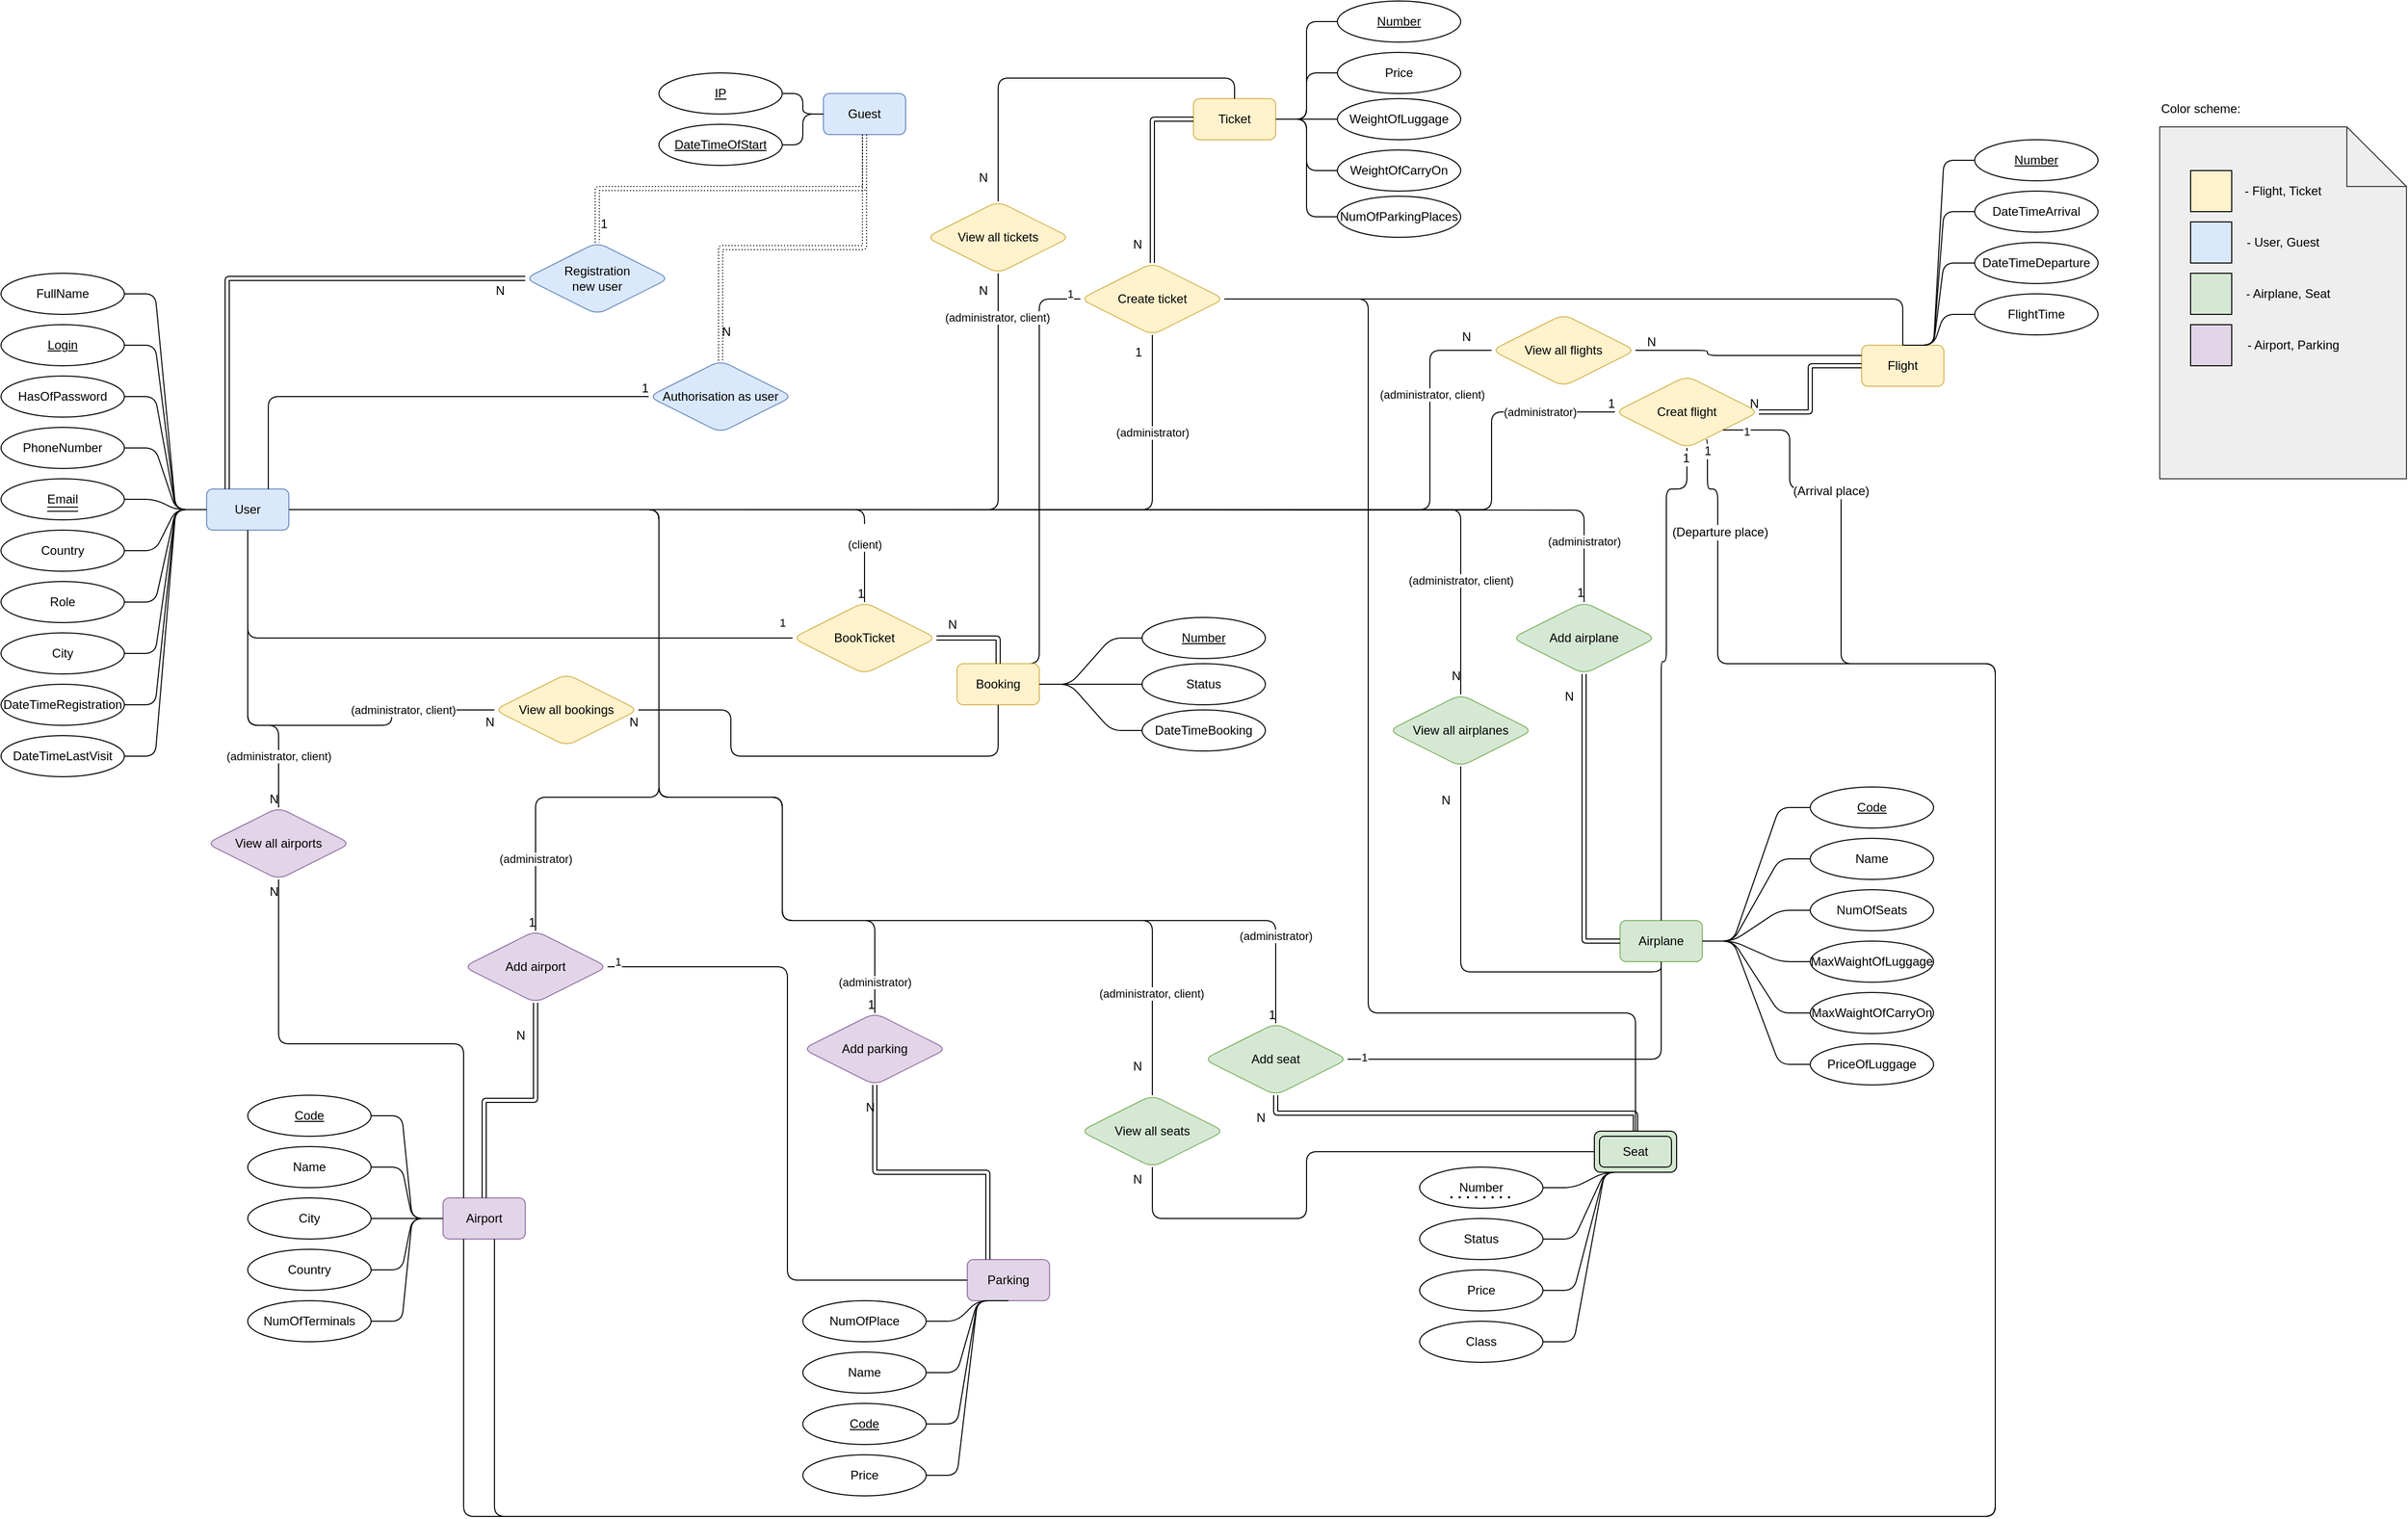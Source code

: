 <mxfile version="18.0.1" type="device"><diagram id="R2lEEEUBdFMjLlhIrx00" name="Page-1"><mxGraphModel dx="3445" dy="1623" grid="1" gridSize="10" guides="1" tooltips="1" connect="1" arrows="1" fold="1" page="1" pageScale="1" pageWidth="850" pageHeight="1100" math="0" shadow="0" extFonts="Permanent Marker^https://fonts.googleapis.com/css?family=Permanent+Marker"><root><mxCell id="0"/><mxCell id="1" parent="0"/><mxCell id="vTDqhp44b70QowrRXhKw-1" value="Guest" style="whiteSpace=wrap;html=1;align=center;fillColor=#dae8fc;strokeColor=#6c8ebf;rounded=1;" parent="1" vertex="1"><mxGeometry x="20" y="90" width="80" height="40" as="geometry"/></mxCell><mxCell id="HymGCqbxiDegcb85thUr-44" style="edgeStyle=orthogonalEdgeStyle;rounded=1;orthogonalLoop=1;jettySize=auto;html=1;exitX=0.5;exitY=1;exitDx=0;exitDy=0;entryX=0;entryY=0.5;entryDx=0;entryDy=0;endArrow=none;endFill=0;" parent="1" source="vTDqhp44b70QowrRXhKw-2" target="vTDqhp44b70QowrRXhKw-189" edge="1"><mxGeometry relative="1" as="geometry"/></mxCell><mxCell id="rrQX9IOoc1tXFllPUceU-5" value="1" style="edgeLabel;html=1;align=center;verticalAlign=middle;resizable=0;points=[];rounded=1;" vertex="1" connectable="0" parent="HymGCqbxiDegcb85thUr-44"><mxGeometry x="0.931" y="4" relative="1" as="geometry"><mxPoint x="12" y="-11" as="offset"/></mxGeometry></mxCell><mxCell id="vTDqhp44b70QowrRXhKw-2" value="User" style="whiteSpace=wrap;html=1;align=center;fillColor=#dae8fc;strokeColor=#6c8ebf;rounded=1;" parent="1" vertex="1"><mxGeometry x="-580" y="475" width="80" height="40" as="geometry"/></mxCell><mxCell id="vTDqhp44b70QowrRXhKw-3" value="Airplane" style="whiteSpace=wrap;html=1;align=center;fillColor=#d5e8d4;strokeColor=#82b366;rounded=1;" parent="1" vertex="1"><mxGeometry x="795" y="895" width="80" height="40" as="geometry"/></mxCell><mxCell id="vTDqhp44b70QowrRXhKw-4" value="Airport" style="whiteSpace=wrap;html=1;align=center;fillColor=#e1d5e7;strokeColor=#9673a6;rounded=1;" parent="1" vertex="1"><mxGeometry x="-350" y="1165" width="80" height="40" as="geometry"/></mxCell><mxCell id="vTDqhp44b70QowrRXhKw-5" value="Flight" style="whiteSpace=wrap;html=1;align=center;fillColor=#fff2cc;strokeColor=#d6b656;rounded=1;" parent="1" vertex="1"><mxGeometry x="1030" y="335" width="80" height="40" as="geometry"/></mxCell><mxCell id="vTDqhp44b70QowrRXhKw-6" value="Parking" style="whiteSpace=wrap;html=1;align=center;fillColor=#e1d5e7;strokeColor=#9673a6;rounded=1;" parent="1" vertex="1"><mxGeometry x="160" y="1225" width="80" height="40" as="geometry"/></mxCell><mxCell id="vTDqhp44b70QowrRXhKw-121" style="edgeStyle=entityRelationEdgeStyle;rounded=1;orthogonalLoop=1;jettySize=auto;html=1;exitX=1;exitY=0.5;exitDx=0;exitDy=0;entryX=0;entryY=0.5;entryDx=0;entryDy=0;endArrow=none;endFill=0;" parent="1" source="vTDqhp44b70QowrRXhKw-7" target="vTDqhp44b70QowrRXhKw-119" edge="1"><mxGeometry relative="1" as="geometry"/></mxCell><mxCell id="rrQX9IOoc1tXFllPUceU-9" style="edgeStyle=orthogonalEdgeStyle;rounded=1;orthogonalLoop=1;jettySize=auto;html=1;exitX=1;exitY=0.5;exitDx=0;exitDy=0;entryX=0;entryY=0.5;entryDx=0;entryDy=0;endArrow=none;endFill=0;" edge="1" parent="1" source="vTDqhp44b70QowrRXhKw-7" target="rrQX9IOoc1tXFllPUceU-6"><mxGeometry relative="1" as="geometry"/></mxCell><mxCell id="rrQX9IOoc1tXFllPUceU-10" style="edgeStyle=orthogonalEdgeStyle;rounded=1;orthogonalLoop=1;jettySize=auto;html=1;exitX=1;exitY=0.5;exitDx=0;exitDy=0;entryX=0;entryY=0.5;entryDx=0;entryDy=0;endArrow=none;endFill=0;" edge="1" parent="1" source="vTDqhp44b70QowrRXhKw-7" target="rrQX9IOoc1tXFllPUceU-7"><mxGeometry relative="1" as="geometry"/></mxCell><mxCell id="rrQX9IOoc1tXFllPUceU-11" style="edgeStyle=orthogonalEdgeStyle;rounded=1;orthogonalLoop=1;jettySize=auto;html=1;exitX=1;exitY=0.5;exitDx=0;exitDy=0;entryX=0;entryY=0.5;entryDx=0;entryDy=0;endArrow=none;endFill=0;" edge="1" parent="1" source="vTDqhp44b70QowrRXhKw-7" target="rrQX9IOoc1tXFllPUceU-8"><mxGeometry relative="1" as="geometry"/></mxCell><mxCell id="vTDqhp44b70QowrRXhKw-7" value="Ticket" style="whiteSpace=wrap;html=1;align=center;fillColor=#fff2cc;strokeColor=#d6b656;rounded=1;" parent="1" vertex="1"><mxGeometry x="380" y="95" width="80" height="40" as="geometry"/></mxCell><mxCell id="HymGCqbxiDegcb85thUr-46" value="1" style="edgeStyle=orthogonalEdgeStyle;rounded=1;orthogonalLoop=1;jettySize=auto;html=1;exitX=0.5;exitY=0;exitDx=0;exitDy=0;entryX=0;entryY=0.5;entryDx=0;entryDy=0;endArrow=none;endFill=0;" parent="1" source="vTDqhp44b70QowrRXhKw-8" target="vTDqhp44b70QowrRXhKw-185" edge="1"><mxGeometry x="0.954" y="5" relative="1" as="geometry"><Array as="points"><mxPoint x="230" y="645"/><mxPoint x="230" y="290"/></Array><mxPoint as="offset"/></mxGeometry></mxCell><mxCell id="vTDqhp44b70QowrRXhKw-8" value="Booking" style="whiteSpace=wrap;html=1;align=center;fillColor=#fff2cc;strokeColor=#d6b656;rounded=1;" parent="1" vertex="1"><mxGeometry x="150" y="645" width="80" height="40" as="geometry"/></mxCell><mxCell id="HymGCqbxiDegcb85thUr-48" style="edgeStyle=orthogonalEdgeStyle;rounded=1;orthogonalLoop=1;jettySize=auto;html=1;exitX=0.5;exitY=0;exitDx=0;exitDy=0;entryX=1;entryY=0.5;entryDx=0;entryDy=0;endArrow=none;endFill=0;" parent="1" source="vTDqhp44b70QowrRXhKw-10" target="vTDqhp44b70QowrRXhKw-185" edge="1"><mxGeometry relative="1" as="geometry"><Array as="points"><mxPoint x="810" y="985"/><mxPoint x="550" y="985"/><mxPoint x="550" y="290"/></Array></mxGeometry></mxCell><mxCell id="vTDqhp44b70QowrRXhKw-10" value="Seat" style="shape=ext;margin=3;double=1;whiteSpace=wrap;html=1;align=center;rounded=1;strokeColor=#000000;fillColor=#d5e8d4;" parent="1" vertex="1"><mxGeometry x="770" y="1100" width="80" height="40" as="geometry"/></mxCell><mxCell id="vTDqhp44b70QowrRXhKw-15" style="edgeStyle=orthogonalEdgeStyle;rounded=1;orthogonalLoop=1;jettySize=auto;html=1;exitX=1;exitY=0.5;exitDx=0;exitDy=0;entryX=0;entryY=0.5;entryDx=0;entryDy=0;endArrow=none;endFill=0;" parent="1" source="vTDqhp44b70QowrRXhKw-11" target="vTDqhp44b70QowrRXhKw-1" edge="1"><mxGeometry relative="1" as="geometry"/></mxCell><mxCell id="vTDqhp44b70QowrRXhKw-11" value="&lt;u&gt;IP&lt;/u&gt;" style="ellipse;whiteSpace=wrap;html=1;align=center;rounded=1;" parent="1" vertex="1"><mxGeometry x="-140" y="70" width="120" height="40" as="geometry"/></mxCell><mxCell id="vTDqhp44b70QowrRXhKw-16" style="edgeStyle=orthogonalEdgeStyle;rounded=1;orthogonalLoop=1;jettySize=auto;html=1;exitX=1;exitY=0.5;exitDx=0;exitDy=0;entryX=0;entryY=0.5;entryDx=0;entryDy=0;endArrow=none;endFill=0;" parent="1" source="vTDqhp44b70QowrRXhKw-12" target="vTDqhp44b70QowrRXhKw-1" edge="1"><mxGeometry relative="1" as="geometry"/></mxCell><mxCell id="vTDqhp44b70QowrRXhKw-12" value="&lt;u&gt;DateTimeOfStart&lt;/u&gt;" style="ellipse;whiteSpace=wrap;html=1;align=center;rounded=1;" parent="1" vertex="1"><mxGeometry x="-140" y="120" width="120" height="40" as="geometry"/></mxCell><mxCell id="vTDqhp44b70QowrRXhKw-43" style="edgeStyle=entityRelationEdgeStyle;rounded=1;orthogonalLoop=1;jettySize=auto;html=1;exitX=1;exitY=0.5;exitDx=0;exitDy=0;endArrow=none;endFill=0;" parent="1" source="vTDqhp44b70QowrRXhKw-17" target="vTDqhp44b70QowrRXhKw-2" edge="1"><mxGeometry relative="1" as="geometry"/></mxCell><mxCell id="vTDqhp44b70QowrRXhKw-17" value="FullName" style="ellipse;whiteSpace=wrap;html=1;align=center;rounded=1;" parent="1" vertex="1"><mxGeometry x="-780" y="265" width="120" height="40" as="geometry"/></mxCell><mxCell id="vTDqhp44b70QowrRXhKw-44" style="edgeStyle=entityRelationEdgeStyle;rounded=1;orthogonalLoop=1;jettySize=auto;html=1;exitX=1;exitY=0.5;exitDx=0;exitDy=0;endArrow=none;endFill=0;" parent="1" source="vTDqhp44b70QowrRXhKw-18" target="vTDqhp44b70QowrRXhKw-2" edge="1"><mxGeometry relative="1" as="geometry"/></mxCell><mxCell id="vTDqhp44b70QowrRXhKw-18" value="&lt;u&gt;Login&lt;/u&gt;" style="ellipse;whiteSpace=wrap;html=1;align=center;rounded=1;" parent="1" vertex="1"><mxGeometry x="-780" y="315" width="120" height="40" as="geometry"/></mxCell><mxCell id="vTDqhp44b70QowrRXhKw-45" style="edgeStyle=entityRelationEdgeStyle;rounded=1;orthogonalLoop=1;jettySize=auto;html=1;exitX=1;exitY=0.5;exitDx=0;exitDy=0;endArrow=none;endFill=0;" parent="1" source="vTDqhp44b70QowrRXhKw-19" target="vTDqhp44b70QowrRXhKw-2" edge="1"><mxGeometry relative="1" as="geometry"/></mxCell><mxCell id="vTDqhp44b70QowrRXhKw-19" value="HasOfPassword" style="ellipse;whiteSpace=wrap;html=1;align=center;rounded=1;" parent="1" vertex="1"><mxGeometry x="-780" y="365" width="120" height="40" as="geometry"/></mxCell><mxCell id="vTDqhp44b70QowrRXhKw-46" style="edgeStyle=entityRelationEdgeStyle;rounded=1;orthogonalLoop=1;jettySize=auto;html=1;exitX=1;exitY=0.5;exitDx=0;exitDy=0;endArrow=none;endFill=0;" parent="1" source="vTDqhp44b70QowrRXhKw-20" target="vTDqhp44b70QowrRXhKw-2" edge="1"><mxGeometry relative="1" as="geometry"/></mxCell><mxCell id="vTDqhp44b70QowrRXhKw-20" value="PhoneNumber" style="ellipse;whiteSpace=wrap;html=1;align=center;rounded=1;" parent="1" vertex="1"><mxGeometry x="-780" y="415" width="120" height="40" as="geometry"/></mxCell><mxCell id="vTDqhp44b70QowrRXhKw-47" style="edgeStyle=entityRelationEdgeStyle;rounded=1;orthogonalLoop=1;jettySize=auto;html=1;exitX=1;exitY=0.5;exitDx=0;exitDy=0;endArrow=none;endFill=0;entryX=0;entryY=0.5;entryDx=0;entryDy=0;" parent="1" source="vTDqhp44b70QowrRXhKw-21" target="vTDqhp44b70QowrRXhKw-2" edge="1"><mxGeometry relative="1" as="geometry"><mxPoint x="-450" y="425" as="targetPoint"/></mxGeometry></mxCell><mxCell id="vTDqhp44b70QowrRXhKw-21" value="Email" style="ellipse;whiteSpace=wrap;html=1;align=center;rounded=1;" parent="1" vertex="1"><mxGeometry x="-780" y="465" width="120" height="40" as="geometry"/></mxCell><mxCell id="vTDqhp44b70QowrRXhKw-48" style="edgeStyle=entityRelationEdgeStyle;rounded=1;orthogonalLoop=1;jettySize=auto;html=1;exitX=1;exitY=0.5;exitDx=0;exitDy=0;entryX=0;entryY=0.5;entryDx=0;entryDy=0;endArrow=none;endFill=0;" parent="1" source="vTDqhp44b70QowrRXhKw-22" target="vTDqhp44b70QowrRXhKw-2" edge="1"><mxGeometry relative="1" as="geometry"/></mxCell><mxCell id="vTDqhp44b70QowrRXhKw-22" value="Country" style="ellipse;whiteSpace=wrap;html=1;align=center;rounded=1;" parent="1" vertex="1"><mxGeometry x="-780" y="515" width="120" height="40" as="geometry"/></mxCell><mxCell id="vTDqhp44b70QowrRXhKw-49" style="edgeStyle=entityRelationEdgeStyle;rounded=1;orthogonalLoop=1;jettySize=auto;html=1;exitX=1;exitY=0.5;exitDx=0;exitDy=0;entryX=0;entryY=0.5;entryDx=0;entryDy=0;endArrow=none;endFill=0;" parent="1" source="vTDqhp44b70QowrRXhKw-23" target="vTDqhp44b70QowrRXhKw-2" edge="1"><mxGeometry relative="1" as="geometry"/></mxCell><mxCell id="vTDqhp44b70QowrRXhKw-23" value="Role" style="ellipse;whiteSpace=wrap;html=1;align=center;rounded=1;" parent="1" vertex="1"><mxGeometry x="-780" y="565" width="120" height="40" as="geometry"/></mxCell><mxCell id="vTDqhp44b70QowrRXhKw-52" style="edgeStyle=entityRelationEdgeStyle;rounded=1;orthogonalLoop=1;jettySize=auto;html=1;exitX=1;exitY=0.5;exitDx=0;exitDy=0;entryX=0;entryY=0.5;entryDx=0;entryDy=0;endArrow=none;endFill=0;" parent="1" source="vTDqhp44b70QowrRXhKw-24" target="vTDqhp44b70QowrRXhKw-2" edge="1"><mxGeometry relative="1" as="geometry"/></mxCell><mxCell id="vTDqhp44b70QowrRXhKw-24" value="City" style="ellipse;whiteSpace=wrap;html=1;align=center;rounded=1;" parent="1" vertex="1"><mxGeometry x="-780" y="615" width="120" height="40" as="geometry"/></mxCell><mxCell id="vTDqhp44b70QowrRXhKw-53" style="edgeStyle=entityRelationEdgeStyle;rounded=1;orthogonalLoop=1;jettySize=auto;html=1;exitX=1;exitY=0.5;exitDx=0;exitDy=0;endArrow=none;endFill=0;entryX=0;entryY=0.5;entryDx=0;entryDy=0;" parent="1" source="vTDqhp44b70QowrRXhKw-25" target="vTDqhp44b70QowrRXhKw-2" edge="1"><mxGeometry relative="1" as="geometry"><mxPoint x="-430" y="395" as="targetPoint"/></mxGeometry></mxCell><mxCell id="vTDqhp44b70QowrRXhKw-25" value="DateTimeRegistration" style="ellipse;whiteSpace=wrap;html=1;align=center;rounded=1;" parent="1" vertex="1"><mxGeometry x="-780" y="665" width="120" height="40" as="geometry"/></mxCell><mxCell id="vTDqhp44b70QowrRXhKw-54" style="edgeStyle=entityRelationEdgeStyle;rounded=1;orthogonalLoop=1;jettySize=auto;html=1;exitX=1;exitY=0.5;exitDx=0;exitDy=0;entryX=0;entryY=0.5;entryDx=0;entryDy=0;endArrow=none;endFill=0;" parent="1" source="vTDqhp44b70QowrRXhKw-27" target="vTDqhp44b70QowrRXhKw-2" edge="1"><mxGeometry relative="1" as="geometry"/></mxCell><mxCell id="vTDqhp44b70QowrRXhKw-27" value="DateTimeLastVisit" style="ellipse;whiteSpace=wrap;html=1;align=center;rounded=1;" parent="1" vertex="1"><mxGeometry x="-780" y="715" width="120" height="40" as="geometry"/></mxCell><mxCell id="vTDqhp44b70QowrRXhKw-62" style="edgeStyle=entityRelationEdgeStyle;rounded=1;orthogonalLoop=1;jettySize=auto;html=1;exitX=1;exitY=0.5;exitDx=0;exitDy=0;entryX=0;entryY=0.5;entryDx=0;entryDy=0;endArrow=none;endFill=0;" parent="1" source="vTDqhp44b70QowrRXhKw-57" target="vTDqhp44b70QowrRXhKw-4" edge="1"><mxGeometry relative="1" as="geometry"/></mxCell><mxCell id="vTDqhp44b70QowrRXhKw-57" value="&lt;u&gt;Code&lt;/u&gt;" style="ellipse;whiteSpace=wrap;html=1;align=center;rounded=1;" parent="1" vertex="1"><mxGeometry x="-540" y="1065" width="120" height="40" as="geometry"/></mxCell><mxCell id="vTDqhp44b70QowrRXhKw-63" value="" style="edgeStyle=entityRelationEdgeStyle;rounded=1;orthogonalLoop=1;jettySize=auto;html=1;endArrow=none;endFill=0;" parent="1" source="vTDqhp44b70QowrRXhKw-58" target="vTDqhp44b70QowrRXhKw-4" edge="1"><mxGeometry relative="1" as="geometry"/></mxCell><mxCell id="vTDqhp44b70QowrRXhKw-58" value="Name" style="ellipse;whiteSpace=wrap;html=1;align=center;rounded=1;" parent="1" vertex="1"><mxGeometry x="-540" y="1115" width="120" height="40" as="geometry"/></mxCell><mxCell id="vTDqhp44b70QowrRXhKw-64" style="edgeStyle=entityRelationEdgeStyle;rounded=1;orthogonalLoop=1;jettySize=auto;html=1;exitX=1;exitY=0.5;exitDx=0;exitDy=0;entryX=0;entryY=0.5;entryDx=0;entryDy=0;endArrow=none;endFill=0;" parent="1" source="vTDqhp44b70QowrRXhKw-59" target="vTDqhp44b70QowrRXhKw-4" edge="1"><mxGeometry relative="1" as="geometry"/></mxCell><mxCell id="vTDqhp44b70QowrRXhKw-59" value="City" style="ellipse;whiteSpace=wrap;html=1;align=center;rounded=1;" parent="1" vertex="1"><mxGeometry x="-540" y="1165" width="120" height="40" as="geometry"/></mxCell><mxCell id="vTDqhp44b70QowrRXhKw-65" style="edgeStyle=entityRelationEdgeStyle;rounded=1;orthogonalLoop=1;jettySize=auto;html=1;exitX=1;exitY=0.5;exitDx=0;exitDy=0;entryX=0;entryY=0.5;entryDx=0;entryDy=0;endArrow=none;endFill=0;" parent="1" source="vTDqhp44b70QowrRXhKw-60" target="vTDqhp44b70QowrRXhKw-4" edge="1"><mxGeometry relative="1" as="geometry"/></mxCell><mxCell id="vTDqhp44b70QowrRXhKw-60" value="Country" style="ellipse;whiteSpace=wrap;html=1;align=center;rounded=1;" parent="1" vertex="1"><mxGeometry x="-540" y="1215" width="120" height="40" as="geometry"/></mxCell><mxCell id="vTDqhp44b70QowrRXhKw-66" style="edgeStyle=entityRelationEdgeStyle;rounded=1;orthogonalLoop=1;jettySize=auto;html=1;exitX=1;exitY=0.5;exitDx=0;exitDy=0;endArrow=none;endFill=0;entryX=0;entryY=0.5;entryDx=0;entryDy=0;" parent="1" source="vTDqhp44b70QowrRXhKw-61" target="vTDqhp44b70QowrRXhKw-4" edge="1"><mxGeometry relative="1" as="geometry"><mxPoint x="-350" y="1085.0" as="targetPoint"/></mxGeometry></mxCell><mxCell id="vTDqhp44b70QowrRXhKw-61" value="NumOfTerminals" style="ellipse;whiteSpace=wrap;html=1;align=center;rounded=1;" parent="1" vertex="1"><mxGeometry x="-540" y="1265" width="120" height="40" as="geometry"/></mxCell><mxCell id="vTDqhp44b70QowrRXhKw-100" style="edgeStyle=entityRelationEdgeStyle;rounded=1;orthogonalLoop=1;jettySize=auto;html=1;exitX=1;exitY=0.5;exitDx=0;exitDy=0;endArrow=none;endFill=0;entryX=0.5;entryY=1;entryDx=0;entryDy=0;" parent="1" source="vTDqhp44b70QowrRXhKw-67" target="vTDqhp44b70QowrRXhKw-6" edge="1"><mxGeometry relative="1" as="geometry"><mxPoint x="190" y="1285" as="targetPoint"/></mxGeometry></mxCell><mxCell id="vTDqhp44b70QowrRXhKw-67" value="Name" style="ellipse;whiteSpace=wrap;html=1;align=center;rounded=1;" parent="1" vertex="1"><mxGeometry y="1315" width="120" height="40" as="geometry"/></mxCell><mxCell id="vTDqhp44b70QowrRXhKw-99" style="edgeStyle=entityRelationEdgeStyle;rounded=1;orthogonalLoop=1;jettySize=auto;html=1;exitX=1;exitY=0.5;exitDx=0;exitDy=0;entryX=0.5;entryY=1;entryDx=0;entryDy=0;endArrow=none;endFill=0;" parent="1" source="vTDqhp44b70QowrRXhKw-69" target="vTDqhp44b70QowrRXhKw-6" edge="1"><mxGeometry relative="1" as="geometry"/></mxCell><mxCell id="vTDqhp44b70QowrRXhKw-69" value="NumOfPlace" style="ellipse;whiteSpace=wrap;html=1;align=center;rounded=1;" parent="1" vertex="1"><mxGeometry y="1265" width="120" height="40" as="geometry"/></mxCell><mxCell id="vTDqhp44b70QowrRXhKw-101" style="edgeStyle=entityRelationEdgeStyle;rounded=1;orthogonalLoop=1;jettySize=auto;html=1;exitX=1;exitY=0.5;exitDx=0;exitDy=0;endArrow=none;endFill=0;entryX=0.5;entryY=1;entryDx=0;entryDy=0;" parent="1" source="vTDqhp44b70QowrRXhKw-70" target="vTDqhp44b70QowrRXhKw-6" edge="1"><mxGeometry relative="1" as="geometry"><mxPoint x="180" y="1265" as="targetPoint"/></mxGeometry></mxCell><mxCell id="vTDqhp44b70QowrRXhKw-70" value="&lt;u&gt;Code&lt;/u&gt;" style="ellipse;whiteSpace=wrap;html=1;align=center;rounded=1;" parent="1" vertex="1"><mxGeometry y="1365" width="120" height="40" as="geometry"/></mxCell><mxCell id="vTDqhp44b70QowrRXhKw-102" style="edgeStyle=entityRelationEdgeStyle;rounded=1;orthogonalLoop=1;jettySize=auto;html=1;exitX=1;exitY=0.5;exitDx=0;exitDy=0;entryX=0.5;entryY=1;entryDx=0;entryDy=0;endArrow=none;endFill=0;" parent="1" source="vTDqhp44b70QowrRXhKw-71" target="vTDqhp44b70QowrRXhKw-6" edge="1"><mxGeometry relative="1" as="geometry"/></mxCell><mxCell id="vTDqhp44b70QowrRXhKw-71" value="Price" style="ellipse;whiteSpace=wrap;html=1;align=center;rounded=1;" parent="1" vertex="1"><mxGeometry y="1415" width="120" height="40" as="geometry"/></mxCell><mxCell id="vTDqhp44b70QowrRXhKw-89" style="edgeStyle=entityRelationEdgeStyle;rounded=1;orthogonalLoop=1;jettySize=auto;html=1;exitX=0;exitY=0.5;exitDx=0;exitDy=0;entryX=1;entryY=0.5;entryDx=0;entryDy=0;endArrow=none;endFill=0;" parent="1" source="vTDqhp44b70QowrRXhKw-83" target="vTDqhp44b70QowrRXhKw-3" edge="1"><mxGeometry relative="1" as="geometry"/></mxCell><mxCell id="vTDqhp44b70QowrRXhKw-83" value="&lt;u&gt;Code&lt;/u&gt;" style="ellipse;whiteSpace=wrap;html=1;align=center;rounded=1;" parent="1" vertex="1"><mxGeometry x="980" y="765" width="120" height="40" as="geometry"/></mxCell><mxCell id="vTDqhp44b70QowrRXhKw-90" style="edgeStyle=entityRelationEdgeStyle;rounded=1;orthogonalLoop=1;jettySize=auto;html=1;exitX=0;exitY=0.5;exitDx=0;exitDy=0;entryX=1;entryY=0.5;entryDx=0;entryDy=0;endArrow=none;endFill=0;" parent="1" source="vTDqhp44b70QowrRXhKw-84" target="vTDqhp44b70QowrRXhKw-3" edge="1"><mxGeometry relative="1" as="geometry"/></mxCell><mxCell id="vTDqhp44b70QowrRXhKw-84" value="Name" style="ellipse;whiteSpace=wrap;html=1;align=center;rounded=1;" parent="1" vertex="1"><mxGeometry x="980" y="815" width="120" height="40" as="geometry"/></mxCell><mxCell id="vTDqhp44b70QowrRXhKw-91" style="edgeStyle=entityRelationEdgeStyle;rounded=1;orthogonalLoop=1;jettySize=auto;html=1;exitX=0;exitY=0.5;exitDx=0;exitDy=0;entryX=1;entryY=0.5;entryDx=0;entryDy=0;endArrow=none;endFill=0;" parent="1" source="vTDqhp44b70QowrRXhKw-85" target="vTDqhp44b70QowrRXhKw-3" edge="1"><mxGeometry relative="1" as="geometry"/></mxCell><mxCell id="vTDqhp44b70QowrRXhKw-85" value="NumOfSeats" style="ellipse;whiteSpace=wrap;html=1;align=center;rounded=1;" parent="1" vertex="1"><mxGeometry x="980" y="865" width="120" height="40" as="geometry"/></mxCell><mxCell id="vTDqhp44b70QowrRXhKw-92" style="edgeStyle=entityRelationEdgeStyle;rounded=1;orthogonalLoop=1;jettySize=auto;html=1;exitX=0;exitY=0.5;exitDx=0;exitDy=0;entryX=1;entryY=0.5;entryDx=0;entryDy=0;endArrow=none;endFill=0;" parent="1" source="vTDqhp44b70QowrRXhKw-86" target="vTDqhp44b70QowrRXhKw-3" edge="1"><mxGeometry relative="1" as="geometry"/></mxCell><mxCell id="vTDqhp44b70QowrRXhKw-86" value="MaxWaightOfLuggage" style="ellipse;whiteSpace=wrap;html=1;align=center;rounded=1;" parent="1" vertex="1"><mxGeometry x="980" y="915" width="120" height="40" as="geometry"/></mxCell><mxCell id="vTDqhp44b70QowrRXhKw-93" style="edgeStyle=entityRelationEdgeStyle;rounded=1;orthogonalLoop=1;jettySize=auto;html=1;exitX=0;exitY=0.5;exitDx=0;exitDy=0;endArrow=none;endFill=0;entryX=1;entryY=0.5;entryDx=0;entryDy=0;" parent="1" source="vTDqhp44b70QowrRXhKw-87" target="vTDqhp44b70QowrRXhKw-3" edge="1"><mxGeometry relative="1" as="geometry"><mxPoint x="560" y="935" as="targetPoint"/></mxGeometry></mxCell><mxCell id="vTDqhp44b70QowrRXhKw-87" value="MaxWaightOfCarryOn" style="ellipse;whiteSpace=wrap;html=1;align=center;rounded=1;" parent="1" vertex="1"><mxGeometry x="980" y="965" width="120" height="40" as="geometry"/></mxCell><mxCell id="vTDqhp44b70QowrRXhKw-94" style="edgeStyle=entityRelationEdgeStyle;rounded=1;orthogonalLoop=1;jettySize=auto;html=1;exitX=0;exitY=0.5;exitDx=0;exitDy=0;entryX=1;entryY=0.5;entryDx=0;entryDy=0;endArrow=none;endFill=0;" parent="1" source="vTDqhp44b70QowrRXhKw-88" target="vTDqhp44b70QowrRXhKw-3" edge="1"><mxGeometry relative="1" as="geometry"/></mxCell><mxCell id="vTDqhp44b70QowrRXhKw-88" value="PriceOfLuggage" style="ellipse;whiteSpace=wrap;html=1;align=center;rounded=1;" parent="1" vertex="1"><mxGeometry x="980" y="1015" width="120" height="40" as="geometry"/></mxCell><mxCell id="vTDqhp44b70QowrRXhKw-107" style="edgeStyle=entityRelationEdgeStyle;rounded=1;orthogonalLoop=1;jettySize=auto;html=1;exitX=1;exitY=0.5;exitDx=0;exitDy=0;entryX=0.5;entryY=1;entryDx=0;entryDy=0;endArrow=none;endFill=0;" parent="1" source="vTDqhp44b70QowrRXhKw-95" target="vTDqhp44b70QowrRXhKw-10" edge="1"><mxGeometry relative="1" as="geometry"/></mxCell><mxCell id="vTDqhp44b70QowrRXhKw-95" value="Number" style="ellipse;whiteSpace=wrap;html=1;align=center;rounded=1;" parent="1" vertex="1"><mxGeometry x="600" y="1135" width="120" height="40" as="geometry"/></mxCell><mxCell id="vTDqhp44b70QowrRXhKw-108" style="edgeStyle=entityRelationEdgeStyle;rounded=1;orthogonalLoop=1;jettySize=auto;html=1;exitX=1;exitY=0.5;exitDx=0;exitDy=0;endArrow=none;endFill=0;entryX=0.5;entryY=1;entryDx=0;entryDy=0;" parent="1" source="vTDqhp44b70QowrRXhKw-96" target="vTDqhp44b70QowrRXhKw-10" edge="1"><mxGeometry relative="1" as="geometry"><mxPoint x="770" y="1115" as="targetPoint"/></mxGeometry></mxCell><mxCell id="vTDqhp44b70QowrRXhKw-96" value="Status" style="ellipse;whiteSpace=wrap;html=1;align=center;rounded=1;" parent="1" vertex="1"><mxGeometry x="600" y="1185" width="120" height="40" as="geometry"/></mxCell><mxCell id="vTDqhp44b70QowrRXhKw-109" style="edgeStyle=entityRelationEdgeStyle;rounded=1;orthogonalLoop=1;jettySize=auto;html=1;exitX=1;exitY=0.5;exitDx=0;exitDy=0;entryX=0.5;entryY=1;entryDx=0;entryDy=0;endArrow=none;endFill=0;" parent="1" source="vTDqhp44b70QowrRXhKw-97" target="vTDqhp44b70QowrRXhKw-10" edge="1"><mxGeometry relative="1" as="geometry"/></mxCell><mxCell id="vTDqhp44b70QowrRXhKw-97" value="Price" style="ellipse;whiteSpace=wrap;html=1;align=center;rounded=1;" parent="1" vertex="1"><mxGeometry x="600" y="1235" width="120" height="40" as="geometry"/></mxCell><mxCell id="vTDqhp44b70QowrRXhKw-110" style="edgeStyle=entityRelationEdgeStyle;rounded=1;orthogonalLoop=1;jettySize=auto;html=1;exitX=1;exitY=0.5;exitDx=0;exitDy=0;entryX=0.5;entryY=1;entryDx=0;entryDy=0;endArrow=none;endFill=0;" parent="1" source="vTDqhp44b70QowrRXhKw-98" target="vTDqhp44b70QowrRXhKw-10" edge="1"><mxGeometry relative="1" as="geometry"/></mxCell><mxCell id="vTDqhp44b70QowrRXhKw-98" value="Class" style="ellipse;whiteSpace=wrap;html=1;align=center;rounded=1;" parent="1" vertex="1"><mxGeometry x="600" y="1285" width="120" height="40" as="geometry"/></mxCell><mxCell id="vTDqhp44b70QowrRXhKw-118" style="edgeStyle=entityRelationEdgeStyle;rounded=1;orthogonalLoop=1;jettySize=auto;html=1;exitX=0;exitY=0.5;exitDx=0;exitDy=0;entryX=0.5;entryY=0;entryDx=0;entryDy=0;endArrow=none;endFill=0;" parent="1" source="vTDqhp44b70QowrRXhKw-111" target="vTDqhp44b70QowrRXhKw-5" edge="1"><mxGeometry relative="1" as="geometry"/></mxCell><mxCell id="vTDqhp44b70QowrRXhKw-111" value="&lt;u&gt;Number&lt;/u&gt;" style="ellipse;whiteSpace=wrap;html=1;align=center;rounded=1;" parent="1" vertex="1"><mxGeometry x="1140" y="135" width="120" height="40" as="geometry"/></mxCell><mxCell id="vTDqhp44b70QowrRXhKw-117" style="edgeStyle=entityRelationEdgeStyle;rounded=1;orthogonalLoop=1;jettySize=auto;html=1;exitX=0;exitY=0.5;exitDx=0;exitDy=0;entryX=0.5;entryY=0;entryDx=0;entryDy=0;endArrow=none;endFill=0;" parent="1" source="vTDqhp44b70QowrRXhKw-112" target="vTDqhp44b70QowrRXhKw-5" edge="1"><mxGeometry relative="1" as="geometry"/></mxCell><mxCell id="vTDqhp44b70QowrRXhKw-112" value="DateTimeArrival" style="ellipse;whiteSpace=wrap;html=1;align=center;rounded=1;" parent="1" vertex="1"><mxGeometry x="1140" y="185" width="120" height="40" as="geometry"/></mxCell><mxCell id="vTDqhp44b70QowrRXhKw-116" style="edgeStyle=entityRelationEdgeStyle;rounded=1;orthogonalLoop=1;jettySize=auto;html=1;exitX=0;exitY=0.5;exitDx=0;exitDy=0;entryX=0.5;entryY=0;entryDx=0;entryDy=0;endArrow=none;endFill=0;" parent="1" source="vTDqhp44b70QowrRXhKw-113" target="vTDqhp44b70QowrRXhKw-5" edge="1"><mxGeometry relative="1" as="geometry"/></mxCell><mxCell id="vTDqhp44b70QowrRXhKw-113" value="DateTimeDeparture" style="ellipse;whiteSpace=wrap;html=1;align=center;rounded=1;" parent="1" vertex="1"><mxGeometry x="1140" y="235" width="120" height="40" as="geometry"/></mxCell><mxCell id="vTDqhp44b70QowrRXhKw-115" style="edgeStyle=entityRelationEdgeStyle;rounded=1;orthogonalLoop=1;jettySize=auto;html=1;exitX=0;exitY=0.5;exitDx=0;exitDy=0;entryX=0.5;entryY=0;entryDx=0;entryDy=0;endArrow=none;endFill=0;" parent="1" source="vTDqhp44b70QowrRXhKw-114" target="vTDqhp44b70QowrRXhKw-5" edge="1"><mxGeometry relative="1" as="geometry"/></mxCell><mxCell id="vTDqhp44b70QowrRXhKw-114" value="FlightTime" style="ellipse;whiteSpace=wrap;html=1;align=center;rounded=1;" parent="1" vertex="1"><mxGeometry x="1140" y="285" width="120" height="40" as="geometry"/></mxCell><mxCell id="vTDqhp44b70QowrRXhKw-119" value="&lt;u&gt;Number&lt;/u&gt;" style="ellipse;whiteSpace=wrap;html=1;align=center;rounded=1;" parent="1" vertex="1"><mxGeometry x="520" width="120" height="40" as="geometry"/></mxCell><mxCell id="vTDqhp44b70QowrRXhKw-122" style="edgeStyle=entityRelationEdgeStyle;rounded=1;orthogonalLoop=1;jettySize=auto;html=1;exitX=0;exitY=0.5;exitDx=0;exitDy=0;entryX=1;entryY=0.5;entryDx=0;entryDy=0;endArrow=none;endFill=0;" parent="1" source="vTDqhp44b70QowrRXhKw-120" target="vTDqhp44b70QowrRXhKw-7" edge="1"><mxGeometry relative="1" as="geometry"/></mxCell><mxCell id="vTDqhp44b70QowrRXhKw-120" value="Price" style="ellipse;whiteSpace=wrap;html=1;align=center;rounded=1;" parent="1" vertex="1"><mxGeometry x="520" y="50" width="120" height="40" as="geometry"/></mxCell><mxCell id="vTDqhp44b70QowrRXhKw-129" style="edgeStyle=entityRelationEdgeStyle;rounded=1;orthogonalLoop=1;jettySize=auto;html=1;exitX=0;exitY=0.5;exitDx=0;exitDy=0;endArrow=none;endFill=0;entryX=1;entryY=0.5;entryDx=0;entryDy=0;" parent="1" source="vTDqhp44b70QowrRXhKw-124" target="vTDqhp44b70QowrRXhKw-8" edge="1"><mxGeometry relative="1" as="geometry"><mxPoint x="310" y="675" as="targetPoint"/></mxGeometry></mxCell><mxCell id="vTDqhp44b70QowrRXhKw-124" value="&lt;u&gt;Number&lt;/u&gt;" style="ellipse;whiteSpace=wrap;html=1;align=center;rounded=1;" parent="1" vertex="1"><mxGeometry x="330" y="600" width="120" height="40" as="geometry"/></mxCell><mxCell id="vTDqhp44b70QowrRXhKw-131" style="edgeStyle=entityRelationEdgeStyle;rounded=1;orthogonalLoop=1;jettySize=auto;html=1;exitX=0;exitY=0.5;exitDx=0;exitDy=0;entryX=1;entryY=0.5;entryDx=0;entryDy=0;endArrow=none;endFill=0;" parent="1" source="vTDqhp44b70QowrRXhKw-126" target="vTDqhp44b70QowrRXhKw-8" edge="1"><mxGeometry relative="1" as="geometry"/></mxCell><mxCell id="vTDqhp44b70QowrRXhKw-126" value="Status" style="ellipse;whiteSpace=wrap;html=1;align=center;rounded=1;" parent="1" vertex="1"><mxGeometry x="330" y="645" width="120" height="40" as="geometry"/></mxCell><mxCell id="vTDqhp44b70QowrRXhKw-132" style="edgeStyle=entityRelationEdgeStyle;rounded=1;orthogonalLoop=1;jettySize=auto;html=1;exitX=0;exitY=0.5;exitDx=0;exitDy=0;entryX=1;entryY=0.5;entryDx=0;entryDy=0;endArrow=none;endFill=0;" parent="1" source="vTDqhp44b70QowrRXhKw-127" target="vTDqhp44b70QowrRXhKw-8" edge="1"><mxGeometry relative="1" as="geometry"/></mxCell><mxCell id="vTDqhp44b70QowrRXhKw-127" value="DateTimeBooking" style="ellipse;whiteSpace=wrap;html=1;align=center;rounded=1;" parent="1" vertex="1"><mxGeometry x="330" y="690" width="120" height="40" as="geometry"/></mxCell><mxCell id="vTDqhp44b70QowrRXhKw-147" value="Registration &lt;br&gt;new user" style="shape=rhombus;perimeter=rhombusPerimeter;whiteSpace=wrap;html=1;align=center;fillColor=#dae8fc;strokeColor=#6c8ebf;rounded=1;" parent="1" vertex="1"><mxGeometry x="-270" y="235" width="140" height="70" as="geometry"/></mxCell><mxCell id="vTDqhp44b70QowrRXhKw-152" value="Authorisation as user" style="shape=rhombus;perimeter=rhombusPerimeter;whiteSpace=wrap;html=1;align=center;fillColor=#dae8fc;strokeColor=#6c8ebf;rounded=1;" parent="1" vertex="1"><mxGeometry x="-150" y="350" width="140" height="70" as="geometry"/></mxCell><mxCell id="vTDqhp44b70QowrRXhKw-155" value="Add airport" style="shape=rhombus;perimeter=rhombusPerimeter;whiteSpace=wrap;html=1;align=center;fillColor=#e1d5e7;strokeColor=#9673a6;rounded=1;" parent="1" vertex="1"><mxGeometry x="-330" y="905" width="140" height="70" as="geometry"/></mxCell><mxCell id="vTDqhp44b70QowrRXhKw-160" value="" style="shape=link;html=1;rounded=1;endArrow=none;endFill=0;exitX=0.25;exitY=0;exitDx=0;exitDy=0;entryX=0;entryY=0.5;entryDx=0;entryDy=0;edgeStyle=orthogonalEdgeStyle;" parent="1" source="vTDqhp44b70QowrRXhKw-2" target="vTDqhp44b70QowrRXhKw-147" edge="1"><mxGeometry relative="1" as="geometry"><mxPoint x="-280" y="535" as="sourcePoint"/><mxPoint x="-120" y="535" as="targetPoint"/><Array as="points"><mxPoint x="-560" y="270"/></Array></mxGeometry></mxCell><mxCell id="vTDqhp44b70QowrRXhKw-161" value="N" style="resizable=0;html=1;align=right;verticalAlign=bottom;rounded=1;" parent="vTDqhp44b70QowrRXhKw-160" connectable="0" vertex="1"><mxGeometry x="1" relative="1" as="geometry"><mxPoint x="-20" y="20" as="offset"/></mxGeometry></mxCell><mxCell id="vTDqhp44b70QowrRXhKw-165" value="" style="endArrow=none;html=1;rounded=1;dashed=1;dashPattern=1 2;shape=link;exitX=0.5;exitY=1;exitDx=0;exitDy=0;entryX=0.5;entryY=0;entryDx=0;entryDy=0;edgeStyle=orthogonalEdgeStyle;" parent="1" source="vTDqhp44b70QowrRXhKw-1" target="vTDqhp44b70QowrRXhKw-147" edge="1"><mxGeometry relative="1" as="geometry"><mxPoint x="-280" y="535" as="sourcePoint"/><mxPoint x="-120" y="535" as="targetPoint"/></mxGeometry></mxCell><mxCell id="vTDqhp44b70QowrRXhKw-166" value="1" style="resizable=0;html=1;align=right;verticalAlign=bottom;rounded=1;" parent="vTDqhp44b70QowrRXhKw-165" connectable="0" vertex="1"><mxGeometry x="1" relative="1" as="geometry"><mxPoint x="10" y="-10" as="offset"/></mxGeometry></mxCell><mxCell id="vTDqhp44b70QowrRXhKw-167" value="" style="endArrow=none;html=1;rounded=1;dashed=1;dashPattern=1 2;shape=link;exitX=0.5;exitY=1;exitDx=0;exitDy=0;entryX=0.5;entryY=0;entryDx=0;entryDy=0;edgeStyle=orthogonalEdgeStyle;" parent="1" source="vTDqhp44b70QowrRXhKw-1" target="vTDqhp44b70QowrRXhKw-152" edge="1"><mxGeometry relative="1" as="geometry"><mxPoint x="-280" y="535" as="sourcePoint"/><mxPoint x="-120" y="535" as="targetPoint"/></mxGeometry></mxCell><mxCell id="vTDqhp44b70QowrRXhKw-168" value="N" style="resizable=0;html=1;align=right;verticalAlign=bottom;rounded=1;" parent="vTDqhp44b70QowrRXhKw-167" connectable="0" vertex="1"><mxGeometry x="1" relative="1" as="geometry"><mxPoint x="10" y="-20" as="offset"/></mxGeometry></mxCell><mxCell id="vTDqhp44b70QowrRXhKw-173" value="Add parking&lt;br&gt;" style="shape=rhombus;perimeter=rhombusPerimeter;whiteSpace=wrap;html=1;align=center;fillColor=#e1d5e7;strokeColor=#9673a6;rounded=1;" parent="1" vertex="1"><mxGeometry y="985" width="140" height="70" as="geometry"/></mxCell><mxCell id="vTDqhp44b70QowrRXhKw-176" value="Add airplane" style="shape=rhombus;perimeter=rhombusPerimeter;whiteSpace=wrap;html=1;align=center;fillColor=#d5e8d4;strokeColor=#82b366;rounded=1;" parent="1" vertex="1"><mxGeometry x="690" y="585" width="140" height="70" as="geometry"/></mxCell><mxCell id="vTDqhp44b70QowrRXhKw-179" value="Add seat" style="shape=rhombus;perimeter=rhombusPerimeter;whiteSpace=wrap;html=1;align=center;fillColor=#d5e8d4;strokeColor=#82b366;rounded=1;" parent="1" vertex="1"><mxGeometry x="390" y="995" width="140" height="70" as="geometry"/></mxCell><mxCell id="vTDqhp44b70QowrRXhKw-182" value="Creat flight" style="shape=rhombus;perimeter=rhombusPerimeter;whiteSpace=wrap;html=1;align=center;fillColor=#fff2cc;strokeColor=#d6b656;rounded=1;" parent="1" vertex="1"><mxGeometry x="790" y="365" width="140" height="70" as="geometry"/></mxCell><mxCell id="HymGCqbxiDegcb85thUr-47" style="edgeStyle=orthogonalEdgeStyle;rounded=1;orthogonalLoop=1;jettySize=auto;html=1;exitX=1;exitY=0.5;exitDx=0;exitDy=0;entryX=0.5;entryY=0;entryDx=0;entryDy=0;endArrow=none;endFill=0;" parent="1" source="vTDqhp44b70QowrRXhKw-185" target="vTDqhp44b70QowrRXhKw-5" edge="1"><mxGeometry relative="1" as="geometry"/></mxCell><mxCell id="vTDqhp44b70QowrRXhKw-185" value="Create ticket" style="shape=rhombus;perimeter=rhombusPerimeter;whiteSpace=wrap;html=1;align=center;fillColor=#fff2cc;strokeColor=#d6b656;rounded=1;" parent="1" vertex="1"><mxGeometry x="270" y="255" width="140" height="70" as="geometry"/></mxCell><mxCell id="vTDqhp44b70QowrRXhKw-189" value="BookTicket&lt;br&gt;" style="shape=rhombus;perimeter=rhombusPerimeter;whiteSpace=wrap;html=1;align=center;fillColor=#fff2cc;strokeColor=#d6b656;rounded=1;" parent="1" vertex="1"><mxGeometry x="-10" y="585" width="140" height="70" as="geometry"/></mxCell><mxCell id="HymGCqbxiDegcb85thUr-1" value="" style="shape=link;html=1;rounded=1;entryX=0.5;entryY=1;entryDx=0;entryDy=0;exitX=0.5;exitY=0;exitDx=0;exitDy=0;edgeStyle=orthogonalEdgeStyle;" parent="1" source="vTDqhp44b70QowrRXhKw-4" target="vTDqhp44b70QowrRXhKw-155" edge="1"><mxGeometry relative="1" as="geometry"><mxPoint x="-390" y="1020" as="sourcePoint"/><mxPoint x="-230" y="1020" as="targetPoint"/></mxGeometry></mxCell><mxCell id="HymGCqbxiDegcb85thUr-2" value="N" style="resizable=0;html=1;align=right;verticalAlign=bottom;rounded=1;" parent="HymGCqbxiDegcb85thUr-1" connectable="0" vertex="1"><mxGeometry x="1" relative="1" as="geometry"><mxPoint x="-10" y="40" as="offset"/></mxGeometry></mxCell><mxCell id="HymGCqbxiDegcb85thUr-4" value="" style="shape=link;html=1;rounded=1;exitX=0.5;exitY=1;exitDx=0;exitDy=0;entryX=0.25;entryY=0;entryDx=0;entryDy=0;edgeStyle=orthogonalEdgeStyle;" parent="1" source="vTDqhp44b70QowrRXhKw-173" target="vTDqhp44b70QowrRXhKw-6" edge="1"><mxGeometry relative="1" as="geometry"><mxPoint x="-10" y="1145" as="sourcePoint"/><mxPoint x="150" y="1145" as="targetPoint"/></mxGeometry></mxCell><mxCell id="HymGCqbxiDegcb85thUr-5" value="N" style="resizable=0;html=1;align=right;verticalAlign=bottom;rounded=1;" parent="HymGCqbxiDegcb85thUr-4" connectable="0" vertex="1"><mxGeometry x="1" relative="1" as="geometry"><mxPoint x="-110" y="-140" as="offset"/></mxGeometry></mxCell><mxCell id="HymGCqbxiDegcb85thUr-6" value="" style="shape=link;html=1;rounded=1;exitX=0.5;exitY=0;exitDx=0;exitDy=0;entryX=0.5;entryY=1;entryDx=0;entryDy=0;edgeStyle=orthogonalEdgeStyle;" parent="1" source="vTDqhp44b70QowrRXhKw-10" target="vTDqhp44b70QowrRXhKw-179" edge="1"><mxGeometry relative="1" as="geometry"><mxPoint x="740" y="1090" as="sourcePoint"/><mxPoint x="900" y="1090" as="targetPoint"/></mxGeometry></mxCell><mxCell id="HymGCqbxiDegcb85thUr-7" value="N" style="resizable=0;html=1;align=right;verticalAlign=bottom;rounded=1;" parent="HymGCqbxiDegcb85thUr-6" connectable="0" vertex="1"><mxGeometry x="1" relative="1" as="geometry"><mxPoint x="-10" y="30" as="offset"/></mxGeometry></mxCell><mxCell id="HymGCqbxiDegcb85thUr-8" value="" style="shape=link;html=1;rounded=1;exitX=0;exitY=0.5;exitDx=0;exitDy=0;entryX=0.5;entryY=1;entryDx=0;entryDy=0;edgeStyle=orthogonalEdgeStyle;" parent="1" source="vTDqhp44b70QowrRXhKw-3" target="vTDqhp44b70QowrRXhKw-176" edge="1"><mxGeometry relative="1" as="geometry"><mxPoint x="1060" y="955" as="sourcePoint"/><mxPoint x="690" y="885" as="targetPoint"/><Array as="points"><mxPoint x="760" y="915"/></Array></mxGeometry></mxCell><mxCell id="HymGCqbxiDegcb85thUr-9" value="N" style="resizable=0;html=1;align=right;verticalAlign=bottom;rounded=1;" parent="HymGCqbxiDegcb85thUr-8" connectable="0" vertex="1"><mxGeometry x="1" relative="1" as="geometry"><mxPoint x="-10" y="30" as="offset"/></mxGeometry></mxCell><mxCell id="HymGCqbxiDegcb85thUr-12" value="" style="shape=link;html=1;rounded=1;entryX=1;entryY=0.5;entryDx=0;entryDy=0;exitX=0.5;exitY=0;exitDx=0;exitDy=0;edgeStyle=orthogonalEdgeStyle;" parent="1" source="vTDqhp44b70QowrRXhKw-8" target="vTDqhp44b70QowrRXhKw-189" edge="1"><mxGeometry relative="1" as="geometry"><mxPoint x="140" y="715" as="sourcePoint"/><mxPoint x="300" y="715" as="targetPoint"/></mxGeometry></mxCell><mxCell id="HymGCqbxiDegcb85thUr-13" value="N" style="resizable=0;html=1;align=right;verticalAlign=bottom;rounded=1;" parent="HymGCqbxiDegcb85thUr-12" connectable="0" vertex="1"><mxGeometry x="1" relative="1" as="geometry"><mxPoint x="20" y="-5" as="offset"/></mxGeometry></mxCell><mxCell id="HymGCqbxiDegcb85thUr-14" value="" style="shape=link;html=1;rounded=1;entryX=1;entryY=0.5;entryDx=0;entryDy=0;exitX=0;exitY=0.5;exitDx=0;exitDy=0;edgeStyle=orthogonalEdgeStyle;" parent="1" source="vTDqhp44b70QowrRXhKw-5" target="vTDqhp44b70QowrRXhKw-182" edge="1"><mxGeometry relative="1" as="geometry"><mxPoint x="430" y="430" as="sourcePoint"/><mxPoint x="590" y="430" as="targetPoint"/></mxGeometry></mxCell><mxCell id="HymGCqbxiDegcb85thUr-15" value="N" style="resizable=0;html=1;align=right;verticalAlign=bottom;rounded=1;" parent="HymGCqbxiDegcb85thUr-14" connectable="0" vertex="1"><mxGeometry x="1" relative="1" as="geometry"/></mxCell><mxCell id="HymGCqbxiDegcb85thUr-16" value="" style="shape=link;html=1;rounded=1;entryX=0.5;entryY=0;entryDx=0;entryDy=0;exitX=0;exitY=0.5;exitDx=0;exitDy=0;edgeStyle=orthogonalEdgeStyle;" parent="1" source="vTDqhp44b70QowrRXhKw-7" target="vTDqhp44b70QowrRXhKw-185" edge="1"><mxGeometry relative="1" as="geometry"><mxPoint x="50" y="375" as="sourcePoint"/><mxPoint x="210" y="375" as="targetPoint"/></mxGeometry></mxCell><mxCell id="HymGCqbxiDegcb85thUr-17" value="N" style="resizable=0;html=1;align=right;verticalAlign=bottom;rounded=1;" parent="HymGCqbxiDegcb85thUr-16" connectable="0" vertex="1"><mxGeometry x="1" relative="1" as="geometry"><mxPoint x="-10" y="-10" as="offset"/></mxGeometry></mxCell><mxCell id="HymGCqbxiDegcb85thUr-19" value="&lt;br&gt;&lt;span style=&quot;color: rgb(0, 0, 0); font-family: Helvetica; font-size: 11px; font-style: normal; font-variant-ligatures: normal; font-variant-caps: normal; font-weight: 400; letter-spacing: normal; orphans: 2; text-align: center; text-indent: 0px; text-transform: none; widows: 2; word-spacing: 0px; -webkit-text-stroke-width: 0px; background-color: rgb(255, 255, 255); text-decoration-thickness: initial; text-decoration-style: initial; text-decoration-color: initial; float: none; display: inline !important;&quot;&gt;(client)&lt;/span&gt;&lt;br&gt;" style="html=1;rounded=1;endArrow=none;endFill=0;edgeStyle=orthogonalEdgeStyle;exitX=1;exitY=0.5;exitDx=0;exitDy=0;entryX=0.5;entryY=0;entryDx=0;entryDy=0;" parent="1" source="vTDqhp44b70QowrRXhKw-2" target="vTDqhp44b70QowrRXhKw-189" edge="1"><mxGeometry x="0.805" relative="1" as="geometry"><mxPoint x="-50" y="655" as="sourcePoint"/><mxPoint x="-30" y="775" as="targetPoint"/><mxPoint as="offset"/></mxGeometry></mxCell><mxCell id="HymGCqbxiDegcb85thUr-20" value="1" style="resizable=0;html=1;align=right;verticalAlign=bottom;rounded=1;" parent="HymGCqbxiDegcb85thUr-19" connectable="0" vertex="1"><mxGeometry x="1" relative="1" as="geometry"/></mxCell><mxCell id="HymGCqbxiDegcb85thUr-24" value="(administrator)" style="html=1;rounded=1;endArrow=none;endFill=0;edgeStyle=orthogonalEdgeStyle;exitX=1;exitY=0.5;exitDx=0;exitDy=0;entryX=0.5;entryY=0;entryDx=0;entryDy=0;" parent="1" source="vTDqhp44b70QowrRXhKw-2" target="vTDqhp44b70QowrRXhKw-155" edge="1"><mxGeometry x="0.843" relative="1" as="geometry"><mxPoint x="-250" y="505" as="sourcePoint"/><mxPoint x="70" y="595" as="targetPoint"/><Array as="points"><mxPoint x="-140" y="495"/><mxPoint x="-140" y="775"/><mxPoint x="-260" y="775"/></Array><mxPoint as="offset"/></mxGeometry></mxCell><mxCell id="HymGCqbxiDegcb85thUr-25" value="1" style="resizable=0;html=1;align=right;verticalAlign=bottom;rounded=1;" parent="HymGCqbxiDegcb85thUr-24" connectable="0" vertex="1"><mxGeometry x="1" relative="1" as="geometry"/></mxCell><mxCell id="HymGCqbxiDegcb85thUr-26" value="(administrator)" style="html=1;rounded=1;endArrow=none;endFill=0;edgeStyle=orthogonalEdgeStyle;exitX=1;exitY=0.5;exitDx=0;exitDy=0;entryX=0.5;entryY=0;entryDx=0;entryDy=0;" parent="1" source="vTDqhp44b70QowrRXhKw-2" target="vTDqhp44b70QowrRXhKw-173" edge="1"><mxGeometry x="0.943" relative="1" as="geometry"><mxPoint x="-240" y="515" as="sourcePoint"/><mxPoint x="80" y="605" as="targetPoint"/><Array as="points"><mxPoint x="-140" y="495"/><mxPoint x="-140" y="775"/><mxPoint x="-20" y="775"/><mxPoint x="-20" y="895"/><mxPoint x="70" y="895"/></Array><mxPoint as="offset"/></mxGeometry></mxCell><mxCell id="HymGCqbxiDegcb85thUr-27" value="1" style="resizable=0;html=1;align=right;verticalAlign=bottom;rounded=1;" parent="HymGCqbxiDegcb85thUr-26" connectable="0" vertex="1"><mxGeometry x="1" relative="1" as="geometry"/></mxCell><mxCell id="HymGCqbxiDegcb85thUr-28" value="(administrator)" style="html=1;rounded=1;endArrow=none;endFill=0;edgeStyle=orthogonalEdgeStyle;exitX=1;exitY=0.5;exitDx=0;exitDy=0;entryX=0.5;entryY=1;entryDx=0;entryDy=0;" parent="1" source="vTDqhp44b70QowrRXhKw-2" target="vTDqhp44b70QowrRXhKw-185" edge="1"><mxGeometry x="0.812" relative="1" as="geometry"><mxPoint x="-250" y="505" as="sourcePoint"/><mxPoint x="70" y="595" as="targetPoint"/><mxPoint as="offset"/></mxGeometry></mxCell><mxCell id="HymGCqbxiDegcb85thUr-29" value="1" style="resizable=0;html=1;align=right;verticalAlign=bottom;rounded=1;" parent="HymGCqbxiDegcb85thUr-28" connectable="0" vertex="1"><mxGeometry x="1" relative="1" as="geometry"><mxPoint x="-10" y="25" as="offset"/></mxGeometry></mxCell><mxCell id="HymGCqbxiDegcb85thUr-32" value="(administrator)" style="html=1;rounded=1;endArrow=none;endFill=0;edgeStyle=orthogonalEdgeStyle;exitX=1;exitY=0.5;exitDx=0;exitDy=0;entryX=0.5;entryY=0;entryDx=0;entryDy=0;" parent="1" source="vTDqhp44b70QowrRXhKw-2" target="vTDqhp44b70QowrRXhKw-179" edge="1"><mxGeometry x="0.885" relative="1" as="geometry"><mxPoint x="-250" y="505" as="sourcePoint"/><mxPoint x="80" y="995" as="targetPoint"/><Array as="points"><mxPoint x="-140" y="495"/><mxPoint x="-140" y="775"/><mxPoint x="-20" y="775"/><mxPoint x="-20" y="895"/><mxPoint x="460" y="895"/></Array><mxPoint y="-1" as="offset"/></mxGeometry></mxCell><mxCell id="HymGCqbxiDegcb85thUr-33" value="1" style="resizable=0;html=1;align=right;verticalAlign=bottom;rounded=1;" parent="HymGCqbxiDegcb85thUr-32" connectable="0" vertex="1"><mxGeometry x="1" relative="1" as="geometry"/></mxCell><mxCell id="HymGCqbxiDegcb85thUr-34" value="(administrator)" style="html=1;rounded=1;endArrow=none;endFill=0;edgeStyle=orthogonalEdgeStyle;entryX=0;entryY=0.5;entryDx=0;entryDy=0;exitX=1;exitY=0.5;exitDx=0;exitDy=0;" parent="1" source="vTDqhp44b70QowrRXhKw-2" target="vTDqhp44b70QowrRXhKw-182" edge="1"><mxGeometry x="0.894" relative="1" as="geometry"><mxPoint x="-220" y="485" as="sourcePoint"/><mxPoint x="740" y="355" as="targetPoint"/><mxPoint as="offset"/><Array as="points"><mxPoint x="670" y="495"/><mxPoint x="670" y="400"/></Array></mxGeometry></mxCell><mxCell id="HymGCqbxiDegcb85thUr-35" value="1" style="resizable=0;html=1;align=right;verticalAlign=bottom;rounded=1;" parent="HymGCqbxiDegcb85thUr-34" connectable="0" vertex="1"><mxGeometry x="1" relative="1" as="geometry"/></mxCell><mxCell id="HymGCqbxiDegcb85thUr-36" value="(administrator)" style="html=1;rounded=1;endArrow=none;endFill=0;edgeStyle=orthogonalEdgeStyle;entryX=0.5;entryY=0;entryDx=0;entryDy=0;" parent="1" target="vTDqhp44b70QowrRXhKw-176" edge="1"><mxGeometry x="0.894" relative="1" as="geometry"><mxPoint x="-260" y="495" as="sourcePoint"/><mxPoint x="680" y="400" as="targetPoint"/><mxPoint as="offset"/></mxGeometry></mxCell><mxCell id="HymGCqbxiDegcb85thUr-37" value="1" style="resizable=0;html=1;align=right;verticalAlign=bottom;rounded=1;" parent="HymGCqbxiDegcb85thUr-36" connectable="0" vertex="1"><mxGeometry x="1" relative="1" as="geometry"/></mxCell><mxCell id="HymGCqbxiDegcb85thUr-39" value="" style="endArrow=none;html=1;rounded=1;exitX=1;exitY=0.5;exitDx=0;exitDy=0;entryX=0;entryY=0.5;entryDx=0;entryDy=0;edgeStyle=orthogonalEdgeStyle;" parent="1" source="vTDqhp44b70QowrRXhKw-155" target="vTDqhp44b70QowrRXhKw-6" edge="1"><mxGeometry relative="1" as="geometry"><mxPoint x="20" y="995" as="sourcePoint"/><mxPoint x="180" y="995" as="targetPoint"/></mxGeometry></mxCell><mxCell id="rrQX9IOoc1tXFllPUceU-12" value="1" style="edgeLabel;html=1;align=center;verticalAlign=middle;resizable=0;points=[];rounded=1;" vertex="1" connectable="0" parent="HymGCqbxiDegcb85thUr-39"><mxGeometry x="-0.942" y="2" relative="1" as="geometry"><mxPoint x="-9" y="-3" as="offset"/></mxGeometry></mxCell><mxCell id="HymGCqbxiDegcb85thUr-40" value="" style="endArrow=none;html=1;rounded=1;entryX=1;entryY=0.5;entryDx=0;entryDy=0;edgeStyle=orthogonalEdgeStyle;exitX=0.5;exitY=1;exitDx=0;exitDy=0;" parent="1" source="vTDqhp44b70QowrRXhKw-3" target="vTDqhp44b70QowrRXhKw-179" edge="1"><mxGeometry relative="1" as="geometry"><mxPoint x="760" y="925" as="sourcePoint"/><mxPoint x="640" y="1015" as="targetPoint"/><Array as="points"><mxPoint x="835" y="1030"/></Array></mxGeometry></mxCell><mxCell id="rrQX9IOoc1tXFllPUceU-13" value="1" style="edgeLabel;html=1;align=center;verticalAlign=middle;resizable=0;points=[];rounded=1;" vertex="1" connectable="0" parent="HymGCqbxiDegcb85thUr-40"><mxGeometry x="0.92" y="-2" relative="1" as="geometry"><mxPoint as="offset"/></mxGeometry></mxCell><mxCell id="HymGCqbxiDegcb85thUr-42" value="" style="endArrow=none;html=1;rounded=1;exitX=0.5;exitY=1;exitDx=0;exitDy=0;entryX=0.5;entryY=0;entryDx=0;entryDy=0;edgeStyle=orthogonalEdgeStyle;" parent="1" source="vTDqhp44b70QowrRXhKw-182" target="vTDqhp44b70QowrRXhKw-3" edge="1"><mxGeometry relative="1" as="geometry"><mxPoint x="930" y="485" as="sourcePoint"/><mxPoint x="1120" y="565" as="targetPoint"/><Array as="points"><mxPoint x="860" y="475"/><mxPoint x="840" y="475"/><mxPoint x="840" y="643"/><mxPoint x="835" y="643"/></Array></mxGeometry></mxCell><mxCell id="rrQX9IOoc1tXFllPUceU-27" value="1" style="edgeLabel;html=1;align=center;verticalAlign=middle;resizable=0;points=[];fontSize=12;" vertex="1" connectable="0" parent="HymGCqbxiDegcb85thUr-42"><mxGeometry x="-0.959" y="-1" relative="1" as="geometry"><mxPoint as="offset"/></mxGeometry></mxCell><mxCell id="HymGCqbxiDegcb85thUr-43" value="" style="endArrow=none;html=1;rounded=1;edgeStyle=orthogonalEdgeStyle;entryX=0.634;entryY=0.887;entryDx=0;entryDy=0;exitX=0.25;exitY=1;exitDx=0;exitDy=0;entryPerimeter=0;" parent="1" source="vTDqhp44b70QowrRXhKw-4" target="vTDqhp44b70QowrRXhKw-182" edge="1"><mxGeometry relative="1" as="geometry"><mxPoint x="-320" y="1205" as="sourcePoint"/><mxPoint x="1150" y="685" as="targetPoint"/><Array as="points"><mxPoint x="-330" y="1475"/><mxPoint x="1160" y="1475"/><mxPoint x="1160" y="645"/><mxPoint x="890" y="645"/><mxPoint x="890" y="475"/><mxPoint x="880" y="475"/><mxPoint x="880" y="427"/></Array></mxGeometry></mxCell><mxCell id="rrQX9IOoc1tXFllPUceU-28" value="1" style="edgeLabel;html=1;align=center;verticalAlign=middle;resizable=0;points=[];fontSize=12;" vertex="1" connectable="0" parent="HymGCqbxiDegcb85thUr-43"><mxGeometry x="0.992" relative="1" as="geometry"><mxPoint as="offset"/></mxGeometry></mxCell><mxCell id="rrQX9IOoc1tXFllPUceU-29" value="(Departure place)" style="edgeLabel;html=1;align=center;verticalAlign=middle;resizable=0;points=[];fontSize=12;" vertex="1" connectable="0" parent="HymGCqbxiDegcb85thUr-43"><mxGeometry x="0.935" y="-2" relative="1" as="geometry"><mxPoint as="offset"/></mxGeometry></mxCell><mxCell id="OIxIPCpsiY6fh6aeqspd-1" value="View all airports" style="shape=rhombus;perimeter=rhombusPerimeter;whiteSpace=wrap;html=1;align=center;fillColor=#e1d5e7;strokeColor=#9673a6;rounded=1;" parent="1" vertex="1"><mxGeometry x="-580" y="785" width="140" height="70" as="geometry"/></mxCell><mxCell id="OIxIPCpsiY6fh6aeqspd-2" value="(administrator, client)" style="html=1;rounded=1;endArrow=none;endFill=0;edgeStyle=orthogonalEdgeStyle;exitX=0.5;exitY=1;exitDx=0;exitDy=0;entryX=0.5;entryY=0;entryDx=0;entryDy=0;" parent="1" source="vTDqhp44b70QowrRXhKw-2" target="OIxIPCpsiY6fh6aeqspd-1" edge="1"><mxGeometry x="0.667" relative="1" as="geometry"><mxPoint x="-490" y="505" as="sourcePoint"/><mxPoint x="-250" y="915" as="targetPoint"/><Array as="points"><mxPoint x="-540" y="705"/><mxPoint x="-510" y="705"/></Array><mxPoint as="offset"/></mxGeometry></mxCell><mxCell id="OIxIPCpsiY6fh6aeqspd-3" value="N" style="resizable=0;html=1;align=right;verticalAlign=bottom;rounded=1;" parent="OIxIPCpsiY6fh6aeqspd-2" connectable="0" vertex="1"><mxGeometry x="1" relative="1" as="geometry"/></mxCell><mxCell id="OIxIPCpsiY6fh6aeqspd-4" value="" style="html=1;rounded=1;endArrow=none;endFill=0;edgeStyle=orthogonalEdgeStyle;exitX=0.25;exitY=0;exitDx=0;exitDy=0;entryX=0.5;entryY=1;entryDx=0;entryDy=0;" parent="1" source="vTDqhp44b70QowrRXhKw-4" target="OIxIPCpsiY6fh6aeqspd-1" edge="1"><mxGeometry x="0.765" relative="1" as="geometry"><mxPoint x="-530" y="525.0" as="sourcePoint"/><mxPoint x="-500" y="795.0" as="targetPoint"/><Array as="points"><mxPoint x="-330" y="1015"/><mxPoint x="-510" y="1015"/></Array><mxPoint as="offset"/></mxGeometry></mxCell><mxCell id="OIxIPCpsiY6fh6aeqspd-5" value="N" style="resizable=0;html=1;align=right;verticalAlign=bottom;rounded=1;" parent="OIxIPCpsiY6fh6aeqspd-4" connectable="0" vertex="1"><mxGeometry x="1" relative="1" as="geometry"><mxPoint y="20" as="offset"/></mxGeometry></mxCell><mxCell id="OIxIPCpsiY6fh6aeqspd-6" value="View all bookings" style="shape=rhombus;perimeter=rhombusPerimeter;whiteSpace=wrap;html=1;align=center;fillColor=#fff2cc;strokeColor=#d6b656;rounded=1;" parent="1" vertex="1"><mxGeometry x="-300" y="655" width="140" height="70" as="geometry"/></mxCell><mxCell id="OIxIPCpsiY6fh6aeqspd-7" value="" style="html=1;rounded=1;endArrow=none;endFill=0;edgeStyle=orthogonalEdgeStyle;exitX=0.5;exitY=1;exitDx=0;exitDy=0;entryX=1;entryY=0.5;entryDx=0;entryDy=0;" parent="1" source="vTDqhp44b70QowrRXhKw-8" target="OIxIPCpsiY6fh6aeqspd-6" edge="1"><mxGeometry x="0.526" relative="1" as="geometry"><mxPoint x="-300" y="1175" as="sourcePoint"/><mxPoint x="-500" y="865" as="targetPoint"/><Array as="points"><mxPoint x="190" y="735"/><mxPoint x="-70" y="735"/><mxPoint x="-70" y="690"/></Array><mxPoint as="offset"/></mxGeometry></mxCell><mxCell id="OIxIPCpsiY6fh6aeqspd-8" value="N" style="resizable=0;html=1;align=right;verticalAlign=bottom;rounded=1;" parent="OIxIPCpsiY6fh6aeqspd-7" connectable="0" vertex="1"><mxGeometry x="1" relative="1" as="geometry"><mxPoint y="20" as="offset"/></mxGeometry></mxCell><mxCell id="OIxIPCpsiY6fh6aeqspd-9" value="(administrator, client)" style="html=1;rounded=1;endArrow=none;endFill=0;edgeStyle=orthogonalEdgeStyle;exitX=0.5;exitY=1;exitDx=0;exitDy=0;entryX=0;entryY=0.5;entryDx=0;entryDy=0;" parent="1" source="vTDqhp44b70QowrRXhKw-2" target="OIxIPCpsiY6fh6aeqspd-6" edge="1"><mxGeometry x="0.596" relative="1" as="geometry"><mxPoint x="-290" y="1185" as="sourcePoint"/><mxPoint x="-490" y="875" as="targetPoint"/><Array as="points"><mxPoint x="-540" y="705"/><mxPoint x="-400" y="705"/><mxPoint x="-400" y="690"/></Array><mxPoint x="1" as="offset"/></mxGeometry></mxCell><mxCell id="OIxIPCpsiY6fh6aeqspd-10" value="N" style="resizable=0;html=1;align=right;verticalAlign=bottom;rounded=1;" parent="OIxIPCpsiY6fh6aeqspd-9" connectable="0" vertex="1"><mxGeometry x="1" relative="1" as="geometry"><mxPoint y="20" as="offset"/></mxGeometry></mxCell><mxCell id="OIxIPCpsiY6fh6aeqspd-11" value="View all airplanes" style="shape=rhombus;perimeter=rhombusPerimeter;whiteSpace=wrap;html=1;align=center;fillColor=#d5e8d4;strokeColor=#82b366;rounded=1;" parent="1" vertex="1"><mxGeometry x="570" y="675" width="140" height="70" as="geometry"/></mxCell><mxCell id="OIxIPCpsiY6fh6aeqspd-12" value="(administrator, client)" style="html=1;rounded=1;endArrow=none;endFill=0;edgeStyle=orthogonalEdgeStyle;exitX=1;exitY=0.5;exitDx=0;exitDy=0;entryX=0.5;entryY=0;entryDx=0;entryDy=0;" parent="1" source="vTDqhp44b70QowrRXhKw-2" target="OIxIPCpsiY6fh6aeqspd-11" edge="1"><mxGeometry x="0.833" relative="1" as="geometry"><mxPoint x="-530" y="525.0" as="sourcePoint"/><mxPoint x="480" y="605" as="targetPoint"/><Array as="points"><mxPoint x="640" y="495"/></Array><mxPoint y="-1" as="offset"/></mxGeometry></mxCell><mxCell id="OIxIPCpsiY6fh6aeqspd-13" value="N" style="resizable=0;html=1;align=right;verticalAlign=bottom;rounded=1;" parent="OIxIPCpsiY6fh6aeqspd-12" connectable="0" vertex="1"><mxGeometry x="1" relative="1" as="geometry"><mxPoint y="-10" as="offset"/></mxGeometry></mxCell><mxCell id="OIxIPCpsiY6fh6aeqspd-14" value="" style="html=1;rounded=1;endArrow=none;endFill=0;edgeStyle=orthogonalEdgeStyle;exitX=0.5;exitY=1;exitDx=0;exitDy=0;entryX=0.5;entryY=1;entryDx=0;entryDy=0;" parent="1" source="vTDqhp44b70QowrRXhKw-3" target="OIxIPCpsiY6fh6aeqspd-11" edge="1"><mxGeometry x="0.833" relative="1" as="geometry"><mxPoint x="-490" y="505" as="sourcePoint"/><mxPoint x="650" y="685.0" as="targetPoint"/><Array as="points"><mxPoint x="835" y="945"/><mxPoint x="640" y="945"/></Array><mxPoint y="-1" as="offset"/></mxGeometry></mxCell><mxCell id="OIxIPCpsiY6fh6aeqspd-15" value="N" style="resizable=0;html=1;align=right;verticalAlign=bottom;rounded=1;" parent="OIxIPCpsiY6fh6aeqspd-14" connectable="0" vertex="1"><mxGeometry x="1" relative="1" as="geometry"><mxPoint x="-10" y="41" as="offset"/></mxGeometry></mxCell><mxCell id="OIxIPCpsiY6fh6aeqspd-16" value="View all seats" style="shape=rhombus;perimeter=rhombusPerimeter;whiteSpace=wrap;html=1;align=center;fillColor=#d5e8d4;strokeColor=#82b366;rounded=1;" parent="1" vertex="1"><mxGeometry x="270" y="1065" width="140" height="70" as="geometry"/></mxCell><mxCell id="OIxIPCpsiY6fh6aeqspd-17" value="" style="html=1;rounded=1;endArrow=none;endFill=0;edgeStyle=orthogonalEdgeStyle;exitX=1;exitY=0.5;exitDx=0;exitDy=0;entryX=0.5;entryY=0;entryDx=0;entryDy=0;" parent="1" source="vTDqhp44b70QowrRXhKw-2" target="OIxIPCpsiY6fh6aeqspd-16" edge="1"><mxGeometry x="0.765" relative="1" as="geometry"><mxPoint x="-300" y="1175" as="sourcePoint"/><mxPoint x="-500" y="865" as="targetPoint"/><Array as="points"><mxPoint x="-140" y="495"/><mxPoint x="-140" y="775"/><mxPoint x="-20" y="775"/><mxPoint x="-20" y="895"/><mxPoint x="340" y="895"/></Array><mxPoint as="offset"/></mxGeometry></mxCell><mxCell id="OIxIPCpsiY6fh6aeqspd-18" value="N" style="resizable=0;html=1;align=right;verticalAlign=bottom;rounded=1;" parent="OIxIPCpsiY6fh6aeqspd-17" connectable="0" vertex="1"><mxGeometry x="1" relative="1" as="geometry"><mxPoint x="-10" y="-20" as="offset"/></mxGeometry></mxCell><mxCell id="OIxIPCpsiY6fh6aeqspd-19" value="(administrator, client)" style="edgeLabel;html=1;align=center;verticalAlign=middle;resizable=0;points=[];rounded=1;" parent="OIxIPCpsiY6fh6aeqspd-17" vertex="1" connectable="0"><mxGeometry x="0.859" y="-1" relative="1" as="geometry"><mxPoint as="offset"/></mxGeometry></mxCell><mxCell id="OIxIPCpsiY6fh6aeqspd-20" value="" style="html=1;rounded=1;endArrow=none;endFill=0;edgeStyle=orthogonalEdgeStyle;entryX=0.5;entryY=1;entryDx=0;entryDy=0;exitX=0;exitY=0.5;exitDx=0;exitDy=0;" parent="1" source="vTDqhp44b70QowrRXhKw-10" target="OIxIPCpsiY6fh6aeqspd-16" edge="1"><mxGeometry x="0.765" relative="1" as="geometry"><mxPoint x="830" y="1165" as="sourcePoint"/><mxPoint x="350" y="1075" as="targetPoint"/><Array as="points"><mxPoint x="490" y="1120"/><mxPoint x="490" y="1185"/><mxPoint x="340" y="1185"/></Array><mxPoint as="offset"/></mxGeometry></mxCell><mxCell id="OIxIPCpsiY6fh6aeqspd-21" value="N" style="resizable=0;html=1;align=right;verticalAlign=bottom;rounded=1;" parent="OIxIPCpsiY6fh6aeqspd-20" connectable="0" vertex="1"><mxGeometry x="1" relative="1" as="geometry"><mxPoint x="-10" y="20" as="offset"/></mxGeometry></mxCell><mxCell id="OIxIPCpsiY6fh6aeqspd-23" value="View all flights" style="shape=rhombus;perimeter=rhombusPerimeter;whiteSpace=wrap;html=1;align=center;fillColor=#fff2cc;strokeColor=#d6b656;rounded=1;" parent="1" vertex="1"><mxGeometry x="670" y="305" width="140" height="70" as="geometry"/></mxCell><mxCell id="OIxIPCpsiY6fh6aeqspd-24" value="" style="html=1;rounded=1;endArrow=none;endFill=0;edgeStyle=orthogonalEdgeStyle;entryX=1;entryY=0.5;entryDx=0;entryDy=0;exitX=0;exitY=0.25;exitDx=0;exitDy=0;" parent="1" source="vTDqhp44b70QowrRXhKw-5" target="OIxIPCpsiY6fh6aeqspd-23" edge="1"><mxGeometry x="0.833" relative="1" as="geometry"><mxPoint x="890" y="805" as="sourcePoint"/><mxPoint x="650" y="755" as="targetPoint"/><Array as="points"><mxPoint x="880" y="345"/><mxPoint x="880" y="340"/></Array><mxPoint y="-1" as="offset"/></mxGeometry></mxCell><mxCell id="OIxIPCpsiY6fh6aeqspd-25" value="N" style="resizable=0;html=1;align=right;verticalAlign=bottom;rounded=1;" parent="OIxIPCpsiY6fh6aeqspd-24" connectable="0" vertex="1"><mxGeometry x="1" relative="1" as="geometry"><mxPoint x="20" as="offset"/></mxGeometry></mxCell><mxCell id="OIxIPCpsiY6fh6aeqspd-27" value="" style="html=1;rounded=1;endArrow=none;endFill=0;edgeStyle=orthogonalEdgeStyle;entryX=0;entryY=0.5;entryDx=0;entryDy=0;exitX=1;exitY=0.5;exitDx=0;exitDy=0;" parent="1" source="vTDqhp44b70QowrRXhKw-2" target="OIxIPCpsiY6fh6aeqspd-23" edge="1"><mxGeometry x="0.833" relative="1" as="geometry"><mxPoint x="1040" y="355" as="sourcePoint"/><mxPoint x="820" y="350" as="targetPoint"/><Array as="points"><mxPoint x="610" y="495"/><mxPoint x="610" y="340"/></Array><mxPoint y="-1" as="offset"/></mxGeometry></mxCell><mxCell id="OIxIPCpsiY6fh6aeqspd-28" value="N" style="resizable=0;html=1;align=right;verticalAlign=bottom;rounded=1;" parent="OIxIPCpsiY6fh6aeqspd-27" connectable="0" vertex="1"><mxGeometry x="1" relative="1" as="geometry"><mxPoint x="-20" y="-5" as="offset"/></mxGeometry></mxCell><mxCell id="OIxIPCpsiY6fh6aeqspd-29" value="(administrator, client)" style="edgeLabel;html=1;align=center;verticalAlign=middle;resizable=0;points=[];rounded=1;" parent="OIxIPCpsiY6fh6aeqspd-27" vertex="1" connectable="0"><mxGeometry x="0.845" y="-2" relative="1" as="geometry"><mxPoint as="offset"/></mxGeometry></mxCell><mxCell id="OIxIPCpsiY6fh6aeqspd-30" value="View all tickets" style="shape=rhombus;perimeter=rhombusPerimeter;whiteSpace=wrap;html=1;align=center;fillColor=#fff2cc;strokeColor=#d6b656;rounded=1;" parent="1" vertex="1"><mxGeometry x="120" y="195" width="140" height="70" as="geometry"/></mxCell><mxCell id="OIxIPCpsiY6fh6aeqspd-31" value="" style="html=1;rounded=1;endArrow=none;endFill=0;edgeStyle=orthogonalEdgeStyle;entryX=0.5;entryY=0;entryDx=0;entryDy=0;exitX=0.5;exitY=0;exitDx=0;exitDy=0;" parent="1" source="vTDqhp44b70QowrRXhKw-7" target="OIxIPCpsiY6fh6aeqspd-30" edge="1"><mxGeometry x="0.833" relative="1" as="geometry"><mxPoint x="-490" y="505" as="sourcePoint"/><mxPoint x="680" y="350" as="targetPoint"/><Array as="points"><mxPoint x="420" y="75"/><mxPoint x="190" y="75"/></Array><mxPoint y="-1" as="offset"/></mxGeometry></mxCell><mxCell id="OIxIPCpsiY6fh6aeqspd-32" value="N" style="resizable=0;html=1;align=right;verticalAlign=bottom;rounded=1;" parent="OIxIPCpsiY6fh6aeqspd-31" connectable="0" vertex="1"><mxGeometry x="1" relative="1" as="geometry"><mxPoint x="-10" y="-15" as="offset"/></mxGeometry></mxCell><mxCell id="OIxIPCpsiY6fh6aeqspd-34" value="" style="html=1;rounded=1;endArrow=none;endFill=0;edgeStyle=orthogonalEdgeStyle;entryX=0.5;entryY=1;entryDx=0;entryDy=0;exitX=1;exitY=0.5;exitDx=0;exitDy=0;strokeWidth=1;sketch=0;shadow=0;" parent="1" source="vTDqhp44b70QowrRXhKw-2" target="OIxIPCpsiY6fh6aeqspd-30" edge="1"><mxGeometry x="0.833" relative="1" as="geometry"><mxPoint x="130" y="345" as="sourcePoint"/><mxPoint x="220" y="205" as="targetPoint"/><mxPoint y="-1" as="offset"/></mxGeometry></mxCell><mxCell id="OIxIPCpsiY6fh6aeqspd-35" value="N" style="resizable=0;html=1;align=right;verticalAlign=bottom;rounded=1;" parent="OIxIPCpsiY6fh6aeqspd-34" connectable="0" vertex="1"><mxGeometry x="1" relative="1" as="geometry"><mxPoint x="-10" y="25" as="offset"/></mxGeometry></mxCell><mxCell id="OIxIPCpsiY6fh6aeqspd-36" value="(administrator, client)" style="edgeLabel;html=1;align=center;verticalAlign=middle;resizable=0;points=[];rounded=1;" parent="OIxIPCpsiY6fh6aeqspd-34" vertex="1" connectable="0"><mxGeometry x="0.908" y="1" relative="1" as="geometry"><mxPoint as="offset"/></mxGeometry></mxCell><mxCell id="rrQX9IOoc1tXFllPUceU-1" value="" style="shape=link;html=1;rounded=1;width=-4;" edge="1" parent="1"><mxGeometry width="100" relative="1" as="geometry"><mxPoint x="-735" y="494.67" as="sourcePoint"/><mxPoint x="-705" y="494.67" as="targetPoint"/></mxGeometry></mxCell><mxCell id="rrQX9IOoc1tXFllPUceU-2" value="" style="endArrow=none;dashed=1;html=1;dashPattern=1 3;strokeWidth=2;rounded=1;" edge="1" parent="1"><mxGeometry width="50" height="50" relative="1" as="geometry"><mxPoint x="630" y="1164.43" as="sourcePoint"/><mxPoint x="690" y="1164.43" as="targetPoint"/></mxGeometry></mxCell><mxCell id="rrQX9IOoc1tXFllPUceU-3" value="" style="endArrow=none;html=1;rounded=1;entryX=0;entryY=0.5;entryDx=0;entryDy=0;exitX=0.75;exitY=0;exitDx=0;exitDy=0;edgeStyle=orthogonalEdgeStyle;" edge="1" parent="1" source="vTDqhp44b70QowrRXhKw-2" target="vTDqhp44b70QowrRXhKw-152"><mxGeometry relative="1" as="geometry"><mxPoint x="-370" y="455" as="sourcePoint"/><mxPoint x="-210" y="455" as="targetPoint"/></mxGeometry></mxCell><mxCell id="rrQX9IOoc1tXFllPUceU-4" value="1" style="resizable=0;html=1;align=right;verticalAlign=bottom;rounded=1;" connectable="0" vertex="1" parent="rrQX9IOoc1tXFllPUceU-3"><mxGeometry x="1" relative="1" as="geometry"/></mxCell><mxCell id="rrQX9IOoc1tXFllPUceU-6" value="WeightOfLuggage" style="ellipse;whiteSpace=wrap;html=1;align=center;rounded=1;" vertex="1" parent="1"><mxGeometry x="520" y="95" width="120" height="40" as="geometry"/></mxCell><mxCell id="rrQX9IOoc1tXFllPUceU-7" value="WeightOfCarryOn" style="ellipse;whiteSpace=wrap;html=1;align=center;rounded=1;" vertex="1" parent="1"><mxGeometry x="520" y="145" width="120" height="40" as="geometry"/></mxCell><mxCell id="rrQX9IOoc1tXFllPUceU-8" value="NumOfParkingPlaces" style="ellipse;whiteSpace=wrap;html=1;align=center;rounded=1;" vertex="1" parent="1"><mxGeometry x="520" y="190" width="120" height="40" as="geometry"/></mxCell><mxCell id="rrQX9IOoc1tXFllPUceU-14" value="" style="endArrow=none;html=1;rounded=1;edgeStyle=orthogonalEdgeStyle;entryX=1;entryY=1;entryDx=0;entryDy=0;" edge="1" parent="1" target="vTDqhp44b70QowrRXhKw-182"><mxGeometry relative="1" as="geometry"><mxPoint x="-300" y="1205" as="sourcePoint"/><mxPoint x="870" y="445" as="targetPoint"/><Array as="points"><mxPoint x="-300" y="1475"/><mxPoint x="1160" y="1475"/><mxPoint x="1160" y="645"/><mxPoint x="1010" y="645"/><mxPoint x="1010" y="475"/><mxPoint x="960" y="475"/><mxPoint x="960" y="417"/></Array></mxGeometry></mxCell><mxCell id="rrQX9IOoc1tXFllPUceU-15" value="1" style="edgeLabel;html=1;align=center;verticalAlign=middle;resizable=0;points=[];rounded=1;" vertex="1" connectable="0" parent="rrQX9IOoc1tXFllPUceU-14"><mxGeometry x="0.992" y="1" relative="1" as="geometry"><mxPoint x="11" as="offset"/></mxGeometry></mxCell><mxCell id="rrQX9IOoc1tXFllPUceU-30" value="(Arrival place)" style="edgeLabel;html=1;align=center;verticalAlign=middle;resizable=0;points=[];fontSize=12;" vertex="1" connectable="0" parent="rrQX9IOoc1tXFllPUceU-14"><mxGeometry x="0.894" y="2" relative="1" as="geometry"><mxPoint as="offset"/></mxGeometry></mxCell><mxCell id="rrQX9IOoc1tXFllPUceU-17" value="" style="shape=note;size=58;whiteSpace=wrap;html=1;rounded=1;strokeColor=#36393d;fillColor=#eeeeee;" vertex="1" parent="1"><mxGeometry x="1320" y="122.5" width="240" height="342.5" as="geometry"/></mxCell><mxCell id="rrQX9IOoc1tXFllPUceU-18" value="&lt;font style=&quot;font-size: 12px;&quot;&gt;Color scheme:&lt;/font&gt;" style="text;html=1;strokeColor=none;fillColor=none;align=center;verticalAlign=middle;whiteSpace=wrap;rounded=0;" vertex="1" parent="1"><mxGeometry x="1310" y="95" width="100" height="20" as="geometry"/></mxCell><mxCell id="rrQX9IOoc1tXFllPUceU-19" value="" style="whiteSpace=wrap;html=1;aspect=fixed;rounded=0;fontSize=12;strokeColor=#000000;fillColor=#fff2cc;" vertex="1" parent="1"><mxGeometry x="1350" y="165" width="40" height="40" as="geometry"/></mxCell><mxCell id="rrQX9IOoc1tXFllPUceU-20" value="" style="whiteSpace=wrap;html=1;aspect=fixed;rounded=0;fontSize=12;strokeColor=#000000;fillColor=#e1d5e7;" vertex="1" parent="1"><mxGeometry x="1350" y="315" width="40" height="40" as="geometry"/></mxCell><mxCell id="rrQX9IOoc1tXFllPUceU-21" value="" style="whiteSpace=wrap;html=1;aspect=fixed;rounded=0;fontSize=12;strokeColor=#000000;fillColor=#dae8fc;" vertex="1" parent="1"><mxGeometry x="1350" y="215" width="40" height="40" as="geometry"/></mxCell><mxCell id="rrQX9IOoc1tXFllPUceU-22" value="" style="whiteSpace=wrap;html=1;aspect=fixed;rounded=0;fontSize=12;strokeColor=#000000;fillColor=#d5e8d4;" vertex="1" parent="1"><mxGeometry x="1350" y="265" width="40" height="40" as="geometry"/></mxCell><mxCell id="rrQX9IOoc1tXFllPUceU-23" value="&lt;font style=&quot;font-size: 12px;&quot;&gt;- Flight, Ticket&lt;/font&gt;" style="text;html=1;strokeColor=none;fillColor=none;align=center;verticalAlign=middle;whiteSpace=wrap;rounded=0;" vertex="1" parent="1"><mxGeometry x="1390" y="175" width="100" height="20" as="geometry"/></mxCell><mxCell id="rrQX9IOoc1tXFllPUceU-24" value="&lt;font style=&quot;font-size: 12px;&quot;&gt;- User, Guest&lt;/font&gt;" style="text;html=1;strokeColor=none;fillColor=none;align=center;verticalAlign=middle;whiteSpace=wrap;rounded=0;" vertex="1" parent="1"><mxGeometry x="1390" y="225" width="100" height="20" as="geometry"/></mxCell><mxCell id="rrQX9IOoc1tXFllPUceU-25" value="&lt;font style=&quot;font-size: 12px;&quot;&gt;- Airplane, Seat&lt;/font&gt;" style="text;html=1;strokeColor=none;fillColor=none;align=center;verticalAlign=middle;whiteSpace=wrap;rounded=0;" vertex="1" parent="1"><mxGeometry x="1390" y="275" width="110" height="20" as="geometry"/></mxCell><mxCell id="rrQX9IOoc1tXFllPUceU-26" value="&lt;font style=&quot;font-size: 12px;&quot;&gt;- Airport, Parking&lt;/font&gt;" style="text;html=1;strokeColor=none;fillColor=none;align=center;verticalAlign=middle;whiteSpace=wrap;rounded=0;" vertex="1" parent="1"><mxGeometry x="1390" y="325" width="120" height="20" as="geometry"/></mxCell></root></mxGraphModel></diagram></mxfile>